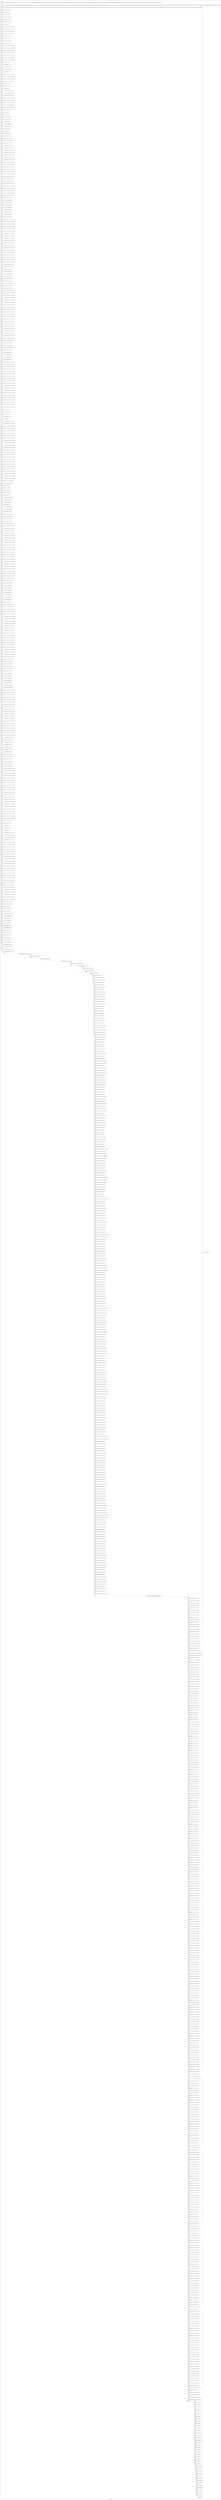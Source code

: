 digraph G {
label="Btor2XCFA";
subgraph cluster_0 {
label="main";
main_init[];
l1[];
l3[];
l4[];
l5[];
l6[];
l7[];
l8[];
l9[];
l10[];
l11[];
l12[];
l13[];
l14[];
l15[];
l16[];
l17[];
l18[];
l19[];
l20[];
l21[];
l22[];
l23[];
l24[];
l25[];
l26[];
l27[];
l28[];
l29[];
l30[];
l31[];
l32[];
l33[];
l34[];
l35[];
l36[];
l37[];
l38[];
l39[];
l40[];
l41[];
l42[];
l43[];
l44[];
l45[];
l46[];
l47[];
l48[];
l49[];
l50[];
l51[];
l52[];
l53[];
l54[];
l55[];
l56[];
l57[];
l58[];
l59[];
l60[];
l61[];
l62[];
l63[];
l64[];
l65[];
l66[];
l67[];
l68[];
l69[];
l70[];
l71[];
l72[];
l73[];
l74[];
l75[];
l76[];
l77[];
l78[];
l79[];
l80[];
l81[];
l82[];
l83[];
l84[];
l85[];
l86[];
l87[];
l88[];
l89[];
l90[];
l91[];
l92[];
l93[];
l94[];
l95[];
l96[];
l97[];
l98[];
l99[];
l100[];
l101[];
l102[];
l103[];
l104[];
l105[];
l106[];
l107[];
l108[];
l109[];
l110[];
l111[];
l112[];
l113[];
l114[];
l115[];
l116[];
l117[];
l118[];
l119[];
l120[];
l121[];
l122[];
l123[];
l124[];
l125[];
l126[];
l127[];
l128[];
l129[];
l130[];
l131[];
l132[];
l133[];
l134[];
l135[];
l136[];
l137[];
l138[];
l139[];
l140[];
l141[];
l142[];
l143[];
l144[];
l145[];
l146[];
l147[];
l148[];
l149[];
l150[];
l151[];
l152[];
l153[];
l154[];
l155[];
l156[];
l157[];
l158[];
l159[];
l160[];
l161[];
l162[];
l163[];
l164[];
l165[];
l166[];
l167[];
l168[];
l169[];
l170[];
l171[];
l172[];
l173[];
l174[];
l175[];
l176[];
l177[];
l178[];
l179[];
l180[];
l181[];
l182[];
l183[];
l184[];
l185[];
l186[];
l187[];
l188[];
l189[];
l190[];
l191[];
l192[];
l193[];
l194[];
l195[];
l196[];
l197[];
l198[];
l199[];
l200[];
l201[];
l202[];
l203[];
l204[];
l205[];
l206[];
l207[];
l208[];
l209[];
l210[];
l211[];
l212[];
l213[];
l214[];
l215[];
l216[];
l217[];
l218[];
l219[];
l220[];
l221[];
l222[];
l223[];
l224[];
l225[];
l226[];
l227[];
l228[];
l229[];
l230[];
l231[];
l232[];
l233[];
l234[];
l235[];
l236[];
l237[];
l238[];
l239[];
l240[];
l241[];
l242[];
l243[];
l244[];
l245[];
l246[];
l247[];
l248[];
l249[];
l250[];
l251[];
l252[];
l253[];
l254[];
l255[];
l256[];
l257[];
l258[];
l259[];
l260[];
l261[];
l262[];
l263[];
l264[];
l265[];
l266[];
l267[];
l268[];
l269[];
l270[];
l271[];
l272[];
l273[];
l274[];
l275[];
l276[];
l277[];
l278[];
l279[];
l280[];
l281[];
l282[];
l283[];
l284[];
l285[];
l286[];
l287[];
l288[];
l289[];
l290[];
l291[];
l292[];
l293[];
l294[];
l295[];
l296[];
l297[];
l298[];
l299[];
l300[];
l301[];
l302[];
l303[];
l304[];
l305[];
l306[];
l307[];
l308[];
l309[];
l310[];
l311[];
l312[];
l313[];
l314[];
l315[];
l316[];
l317[];
l318[];
l319[];
l320[];
l321[];
l322[];
l323[];
l324[];
l325[];
l326[];
l327[];
l328[];
l329[];
l330[];
l331[];
l332[];
l333[];
l334[];
l335[];
l336[];
l337[];
l338[];
l339[];
l340[];
l341[];
l342[];
l343[];
l344[];
l345[];
l346[];
l347[];
l348[];
l349[];
l350[];
l351[];
l352[];
l353[];
l354[];
l355[];
l356[];
l357[];
l358[];
l359[];
l360[];
l361[];
l362[];
l363[];
l364[];
l365[];
l366[];
l367[];
l368[];
l369[];
l370[];
l371[];
l372[];
l373[];
l374[];
l375[];
l376[];
l377[];
l378[];
l379[];
l380[];
l381[];
l382[];
l383[];
l384[];
l385[];
l386[];
l387[];
l388[];
l389[];
l390[];
l391[];
l392[];
l393[];
l394[];
l395[];
l396[];
l397[];
l398[];
l399[];
l400[];
l401[];
l402[];
l403[];
l404[];
l405[];
l406[];
l407[];
l408[];
l409[];
l410[];
l411[];
l412[];
l413[];
l414[];
l415[];
l416[];
l417[];
l418[];
l419[];
l420[];
l421[];
l422[];
l423[];
l424[];
l425[];
l426[];
l427[];
l428[];
l429[];
l430[];
l431[];
l432[];
l433[];
l434[];
l435[];
l436[];
l437[];
l438[];
l439[];
l440[];
l441[];
l442[];
l443[];
l444[];
l445[];
l446[];
l447[];
l448[];
l449[];
l450[];
l451[];
l452[];
l453[];
l454[];
l455[];
l456[];
l457[];
l458[];
l459[];
l460[];
l461[];
l462[];
l463[];
l464[];
l465[];
l466[];
l467[];
l468[];
l469[];
l470[];
l471[];
l472[];
l473[];
l474[];
l475[];
l476[];
l477[];
l478[];
l479[];
l480[];
l481[];
l482[];
l483[];
l484[];
l485[];
l486[];
l487[];
l488[];
l489[];
l490[];
l491[];
l492[];
l493[];
l494[];
l495[];
l496[];
l497[];
l498[];
l499[];
l500[];
l501[];
l502[];
l503[];
l504[];
l505[];
l506[];
l507[];
l508[];
l509[];
l510[];
l511[];
l512[];
l513[];
l514[];
l515[];
l516[];
l517[];
l518[];
l519[];
l520[];
l521[];
l522[];
l523[];
l524[];
l525[];
l526[];
l527[];
l528[];
l529[];
l530[];
l531[];
l532[];
l533[];
l534[];
l535[];
l536[];
l537[];
l538[];
l539[];
l540[];
l541[];
l542[];
l543[];
l544[];
l545[];
l546[];
l547[];
l548[];
l549[];
l550[];
l551[];
l552[];
l553[];
l554[];
l555[];
l556[];
l557[];
l558[];
l559[];
l560[];
l561[];
l562[];
l563[];
l564[];
l565[];
l566[];
l567[];
l568[];
l569[];
l570[];
l571[];
l572[];
l573[];
l574[];
l575[];
l576[];
l577[];
l578[];
l579[];
l580[];
l581[];
l582[];
l583[];
l584[];
l585[];
l586[];
l587[];
l588[];
l589[];
l590[];
l591[];
l592[];
l593[];
l594[];
l595[];
l596[];
l597[];
l598[];
l599[];
l600[];
l601[];
l602[];
l603[];
l604[];
l605[];
l606[];
l607[];
l608[];
l609[];
l610[];
l611[];
l612[];
l613[];
l614[];
l615[];
l616[];
l617[];
l618[];
l619[];
l620[];
l621[];
l622[];
l623[];
l624[];
l625[];
l626[];
l627[];
l628[];
l629[];
l630[];
l631[];
l632[];
l633[];
l634[];
l635[];
l636[];
l637[];
l638[];
l639[];
l640[];
l641[];
l642[];
l643[];
l644[];
l645[];
l646[];
l647[];
l648[];
l649[];
l650[];
l651[];
l652[];
l653[];
l654[];
l655[];
l656[];
l657[];
l658[];
l659[];
l660[];
l661[];
l662[];
l663[];
l664[];
l665[];
l666[];
l667[];
l668[];
l669[];
l670[];
l671[];
l672[];
l673[];
l674[];
l675[];
l676[];
l677[];
l678[];
l679[];
l680[];
l681[];
l682[];
l683[];
l684[];
l685[];
l686[];
l687[];
l688[];
l689[];
l690[];
l691[];
l692[];
l693[];
l694[];
l695[];
l696[];
l697[];
l698[];
l699[];
l700[];
l701[];
l702[];
l703[];
l704[];
l705[];
l706[];
l707[];
l708[];
l709[];
l710[];
l711[];
l712[];
l713[];
l714[];
l715[];
l716[];
l717[];
l718[];
l719[];
l720[];
l721[];
l722[];
l723[];
l724[];
l725[];
l726[];
l727[];
l728[];
l729[];
l730[];
l731[];
l732[];
l733[];
l734[];
l735[];
l736[];
l737[];
l738[];
l739[];
l740[];
l741[];
l742[];
l743[];
l744[];
l745[];
l746[];
l747[];
l748[];
l749[];
l750[];
l751[];
l752[];
l753[];
l754[];
l755[];
l756[];
l757[];
l758[];
l759[];
l760[];
l761[];
l762[];
l763[];
l764[];
l765[];
l766[];
l767[];
l768[];
l769[];
l770[];
l771[];
l772[];
l773[];
l774[];
l775[];
l776[];
l777[];
l778[];
l779[];
l780[];
l781[];
l782[];
l783[];
l784[];
l785[];
l786[];
l787[];
l788[];
l789[];
l790[];
l791[];
l792[];
l793[];
l794[];
l795[];
l796[];
l797[];
l798[];
l799[];
l800[];
l801[];
l802[];
l803[];
l804[];
l805[];
l806[];
l807[];
l808[];
l809[];
l810[];
l811[];
l812[];
l813[];
l814[];
l815[];
l816[];
l817[];
l818[];
l819[];
l820[];
l821[];
l822[];
l823[];
l824[];
l825[];
l826[];
l827[];
l828[];
l829[];
l830[];
l831[];
l832[];
l833[];
l834[];
l835[];
l836[];
l837[];
l838[];
l839[];
l840[];
l841[];
l842[];
l843[];
l844[];
l845[];
l846[];
l847[];
l848[];
l849[];
l850[];
l851[];
l852[];
l853[];
l854[];
l855[];
l856[];
l857[];
l858[];
l859[];
l860[];
l861[];
l862[];
l863[];
l864[];
l865[];
l866[];
l867[];
l868[];
l869[];
l870[];
l871[];
l872[];
l873[];
l874[];
l875[];
l876[];
l877[];
l878[];
l879[];
l880[];
l881[];
l882[];
l883[];
l884[];
l885[];
l886[];
l887[];
l888[];
l889[];
l890[];
l891[];
l892[];
l893[];
l894[];
l895[];
l896[];
l897[];
l898[];
l899[];
l900[];
l901[];
l902[];
l903[];
l904[];
l905[];
l906[];
l907[];
l908[];
l909[];
l910[];
l911[];
l912[];
l913[];
l914[];
l915[];
l916[];
l917[];
l918[];
l919[];
l920[];
l921[];
l922[];
l923[];
l924[];
l925[];
l926[];
l927[];
l928[];
l929[];
l930[];
l931[];
l932[];
l933[];
l934[];
l935[];
l936[];
l937[];
l938[];
l939[];
l940[];
l941[];
l942[];
l943[];
l944[];
l945[];
l946[];
l947[];
l948[];
l949[];
l950[];
l951[];
l952[];
l953[];
l954[];
l955[];
l956[];
l957[];
l958[];
l959[];
l960[];
l961[];
l962[];
l963[];
l964[];
l965[];
l966[];
l967[];
l968[];
l969[];
l970[];
l971[];
l972[];
l973[];
l974[];
l975[];
l976[];
l977[];
l978[];
l979[];
l980[];
l981[];
l982[];
l983[];
l984[];
l985[];
l986[];
l987[];
l988[];
l989[];
l990[];
l991[];
l992[];
l993[];
l994[];
l995[];
l996[];
l997[];
l998[];
l999[];
l1000[];
l1001[];
l1002[];
l1003[];
l1004[];
l1005[];
l1006[];
l1007[];
l1008[];
l1009[];
main_error[];
l1010[];
l1011[];
l1012[];
l1013[];
l1014[];
l1015[];
l1016[];
l1017[];
l1018[];
l1019[];
l1020[];
l1021[];
l1022[];
l1023[];
l1024[];
l1025[];
l1026[];
l1027[];
l1028[];
l1029[];
l1030[];
l1031[];
l1032[];
l1033[];
l1034[];
l1035[];
l1036[];
l1037[];
l1038[];
l1039[];
l1040[];
l1041[];
l1042[];
l1043[];
l1044[];
l1045[];
l1046[];
l1047[];
l1048[];
l1049[];
l1050[];
l1051[];
main_init -> l1 [label="[(assign const_7 #b0000000000000000),(assign const_16 #b00000000),(assign const_41 #b0),(assign const_96 #b1111111111111111),(assign const_100 #b00000000000000000000000000000001),(assign const_102 #b0000000000000000),(assign const_104 #b00000000000000000000000000010000),(assign const_107 #b00000000000000000000000000000100),(assign const_118 #b000000000000000000000000),(assign const_120 #b00000000000000000000000000001000),(assign const_138 #b0000000000000000),(assign const_170 #b00000000),(assign const_183 #b00000000000000000000000000000011),(assign const_221 #b00000001),(assign const_253 #b00000010),(assign const_285 #b00000011),(assign const_352 #b00000000000000000000000000000010),(assign const_753 #b00000100)] "];
l3 -> l4 [label="[(havoc input_97),(havoc input_98),(havoc input_99),(havoc input_110),(havoc input_117),(havoc input_123),(havoc input_124),(havoc input_125),(havoc input_126),(havoc input_127),(havoc input_128),(havoc input_137),(havoc input_139),(havoc input_140),(havoc input_146),(havoc input_152),(havoc input_156),(havoc input_157),(havoc input_158),(havoc input_159),(havoc input_160),(havoc input_161),(havoc input_172),(havoc input_179),(havoc input_181),(havoc input_186),(havoc input_188),(havoc input_190),(havoc input_191),(havoc input_192),(havoc input_193),(havoc input_195),(havoc input_198),(havoc input_350),(havoc input_358),(havoc input_360),(havoc input_364),(havoc input_366),(havoc input_368),(havoc input_370),(havoc input_372),(havoc input_374),(havoc input_377),(havoc input_379),(havoc input_380),(havoc input_381),(havoc input_546),(havoc input_586),(havoc input_595),(havoc input_601),(havoc input_609),(havoc input_611),(havoc input_636),(havoc input_655),(havoc input_668),(havoc input_674)] "];
l4 -> l5 [label="[(assign binary_94 (bvand state_62 (bvnot state_92)))] "];
l5 -> l6 [label="[(assign binary_101 (bvxor const_96 state_8))] "];
l6 -> l7 [label="[(assign binary_103 (++ binary_101 const_102))] "];
l7 -> l8 [label="[(assign binary_105 (bvashr binary_103 const_104))] "];
l8 -> l9 [label="[(assign binary_106 (bvadd const_100 binary_105))] "];
l9 -> l10 [label="[(assign binary_108 (bvsrem binary_106 const_107))] "];
l10 -> l11 [label="[(assign slice_109 (extract binary_108 0 16))] "];
l11 -> l12 [label="[(assign ternary_111 (ite (= input_110 #b1) slice_109 binary_101))] "];
l12 -> l13 [label="[(assign ternary_112 (ite (= input_99 #b1) slice_109 ternary_111))] "];
l13 -> l14 [label="[(assign ternary_113 (ite (= input_98 #b1) const_96 ternary_112))] "];
l14 -> l15 [label="[(assign ternary_114 (ite (= input_97 #b1) const_96 ternary_113))] "];
l15 -> l16 [label="[(assign binary_115 (bvxor const_96 ternary_114))] "];
l16 -> l17 [label="[(assign binary_119 (++ const_118 state_29))] "];
l17 -> l18 [label="[(assign binary_121 (bvsdiv binary_119 const_120))] "];
l18 -> l19 [label="[(assign slice_122 (extract binary_121 0 16))] "];
l19 -> l20 [label="[(assign ternary_129 (ite (= input_128 #b1) slice_122 state_10))] "];
l20 -> l21 [label="[(assign ternary_130 (ite (= input_127 #b1) slice_122 ternary_129))] "];
l21 -> l22 [label="[(assign ternary_131 (ite (= input_126 #b1) slice_122 ternary_130))] "];
l22 -> l23 [label="[(assign ternary_132 (ite (= input_125 #b1) slice_122 ternary_131))] "];
l23 -> l24 [label="[(assign ternary_133 (ite (= input_124 #b1) slice_122 ternary_132))] "];
l24 -> l25 [label="[(assign ternary_134 (ite (= input_123 #b1) slice_122 ternary_133))] "];
l25 -> l26 [label="[(assign ternary_135 (ite (= input_117 #b1) slice_122 ternary_134))] "];
l26 -> l27 [label="[(assign binary_141 (++ state_12 const_102))] "];
l27 -> l28 [label="[(assign binary_142 (bvashr binary_141 const_104))] "];
l28 -> l29 [label="[(assign binary_143 (bvadd const_100 binary_142))] "];
l29 -> l30 [label="[(assign binary_144 (bvsrem binary_143 const_107))] "];
l30 -> l31 [label="[(assign slice_145 (extract binary_144 0 16))] "];
l31 -> l32 [label="[(assign ternary_147 (ite (= input_146 #b1) slice_145 state_12))] "];
l32 -> l33 [label="[(assign ternary_148 (ite (= input_140 #b1) slice_145 ternary_147))] "];
l33 -> l34 [label="[(assign ternary_149 (ite (= input_139 #b1) const_138 ternary_148))] "];
l34 -> l35 [label="[(assign ternary_150 (ite (= input_137 #b1) const_138 ternary_149))] "];
l35 -> l36 [label="[(assign binary_153 (++ const_118 state_17))] "];
l36 -> l37 [label="[(assign binary_154 (bvsdiv binary_153 const_120))] "];
l37 -> l38 [label="[(assign slice_155 (extract binary_154 0 16))] "];
l38 -> l39 [label="[(assign ternary_162 (ite (= input_161 #b1) slice_155 state_14))] "];
l39 -> l40 [label="[(assign ternary_163 (ite (= input_160 #b1) slice_155 ternary_162))] "];
l40 -> l41 [label="[(assign ternary_164 (ite (= input_159 #b1) slice_155 ternary_163))] "];
l41 -> l42 [label="[(assign ternary_165 (ite (= input_158 #b1) slice_155 ternary_164))] "];
l42 -> l43 [label="[(assign ternary_166 (ite (= input_157 #b1) slice_155 ternary_165))] "];
l43 -> l44 [label="[(assign ternary_167 (ite (= input_156 #b1) slice_155 ternary_166))] "];
l44 -> l45 [label="[(assign ternary_168 (ite (= input_152 #b1) slice_155 ternary_167))] "];
l45 -> l46 [label="[(assign comparison_171 (ite (= const_170 state_25) #b1 #b0))] "];
l46 -> l47 [label="[(assign binary_173 (bvand comparison_171 input_172))] "];
l47 -> l48 [label="[(assign slice_174 (extract binary_105 0 8))] "];
l48 -> l49 [label="[(assign binary_175 (++ const_118 slice_174))] "];
l49 -> l50 [label="[(assign binary_176 (bvmul const_120 binary_175))] "];
l50 -> l51 [label="[(assign binary_177 (bvadd const_107 binary_176))] "];
l51 -> l52 [label="[(assign slice_178 (extract binary_177 0 8))] "];
l52 -> l53 [label="[(assign binary_180 (bvand comparison_171 input_179))] "];
l53 -> l54 [label="[(assign binary_182 (bvand comparison_171 input_181))] "];
l54 -> l55 [label="[(assign binary_184 (bvadd const_183 binary_176))] "];
l55 -> l56 [label="[(assign slice_185 (extract binary_184 0 8))] "];
l56 -> l57 [label="[(assign binary_187 (bvand comparison_171 input_186))] "];
l57 -> l58 [label="[(assign binary_189 (bvand comparison_171 input_188))] "];
l58 -> l59 [label="[(assign binary_194 (bvand comparison_171 input_193))] "];
l59 -> l60 [label="[(assign binary_196 (bvand comparison_171 input_195))] "];
l60 -> l61 [label="[(assign binary_197 (bvand comparison_171 input_97))] "];
l61 -> l62 [label="[(assign binary_199 (bvand input_198 comparison_171))] "];
l62 -> l63 [label="[(assign ternary_200 (ite (= binary_199 #b1) const_170 state_17))] "];
l63 -> l64 [label="[(assign ternary_201 (ite (= binary_197 #b1) const_170 ternary_200))] "];
l64 -> l65 [label="[(assign ternary_202 (ite (= binary_196 #b1) const_170 ternary_201))] "];
l65 -> l66 [label="[(assign ternary_203 (ite (= binary_194 #b1) const_170 ternary_202))] "];
l66 -> l67 [label="[(assign ternary_204 (ite (= input_192 #b1) state_19 ternary_203))] "];
l67 -> l68 [label="[(assign ternary_205 (ite (= input_137 #b1) state_19 ternary_204))] "];
l68 -> l69 [label="[(assign ternary_206 (ite (= input_191 #b1) state_19 ternary_205))] "];
l69 -> l70 [label="[(assign ternary_207 (ite (= input_190 #b1) state_19 ternary_206))] "];
l70 -> l71 [label="[(assign ternary_208 (ite (= binary_189 #b1) slice_185 ternary_207))] "];
l71 -> l72 [label="[(assign ternary_209 (ite (= binary_187 #b1) slice_185 ternary_208))] "];
l72 -> l73 [label="[(assign ternary_210 (ite (= binary_182 #b1) slice_185 ternary_209))] "];
l73 -> l74 [label="[(assign ternary_211 (ite (= input_161 #b1) state_19 ternary_210))] "];
l74 -> l75 [label="[(assign ternary_212 (ite (= input_160 #b1) state_19 ternary_211))] "];
l75 -> l76 [label="[(assign ternary_213 (ite (= input_159 #b1) state_19 ternary_212))] "];
l76 -> l77 [label="[(assign ternary_214 (ite (= input_158 #b1) state_19 ternary_213))] "];
l77 -> l78 [label="[(assign ternary_215 (ite (= binary_180 #b1) slice_178 ternary_214))] "];
l78 -> l79 [label="[(assign ternary_216 (ite (= binary_173 #b1) slice_178 ternary_215))] "];
l79 -> l80 [label="[(assign ternary_217 (ite (= input_157 #b1) state_19 ternary_216))] "];
l80 -> l81 [label="[(assign ternary_218 (ite (= input_156 #b1) state_19 ternary_217))] "];
l81 -> l82 [label="[(assign ternary_219 (ite (= input_152 #b1) state_19 ternary_218))] "];
l82 -> l83 [label="[(assign comparison_222 (ite (= const_221 state_25) #b1 #b0))] "];
l83 -> l84 [label="[(assign binary_223 (bvand comparison_222 input_172))] "];
l84 -> l85 [label="[(assign binary_224 (bvand comparison_222 input_179))] "];
l85 -> l86 [label="[(assign binary_225 (bvand comparison_222 input_181))] "];
l86 -> l87 [label="[(assign binary_226 (bvand comparison_222 input_186))] "];
l87 -> l88 [label="[(assign binary_227 (bvand comparison_222 input_188))] "];
l88 -> l89 [label="[(assign binary_228 (bvand comparison_222 input_193))] "];
l89 -> l90 [label="[(assign binary_229 (bvand comparison_222 input_195))] "];
l90 -> l91 [label="[(assign binary_230 (bvand comparison_222 input_97))] "];
l91 -> l92 [label="[(assign binary_231 (bvand input_198 comparison_222))] "];
l92 -> l93 [label="[(assign ternary_232 (ite (= binary_231 #b1) const_170 state_19))] "];
l93 -> l94 [label="[(assign ternary_233 (ite (= binary_230 #b1) const_170 ternary_232))] "];
l94 -> l95 [label="[(assign ternary_234 (ite (= binary_229 #b1) const_170 ternary_233))] "];
l95 -> l96 [label="[(assign ternary_235 (ite (= binary_228 #b1) const_170 ternary_234))] "];
l96 -> l97 [label="[(assign ternary_236 (ite (= input_192 #b1) state_21 ternary_235))] "];
l97 -> l98 [label="[(assign ternary_237 (ite (= input_137 #b1) state_21 ternary_236))] "];
l98 -> l99 [label="[(assign ternary_238 (ite (= input_191 #b1) state_21 ternary_237))] "];
l99 -> l100 [label="[(assign ternary_239 (ite (= input_190 #b1) state_21 ternary_238))] "];
l100 -> l101 [label="[(assign ternary_240 (ite (= binary_227 #b1) slice_185 ternary_239))] "];
l101 -> l102 [label="[(assign ternary_241 (ite (= binary_226 #b1) slice_185 ternary_240))] "];
l102 -> l103 [label="[(assign ternary_242 (ite (= binary_225 #b1) slice_185 ternary_241))] "];
l103 -> l104 [label="[(assign ternary_243 (ite (= input_161 #b1) state_21 ternary_242))] "];
l104 -> l105 [label="[(assign ternary_244 (ite (= input_160 #b1) state_21 ternary_243))] "];
l105 -> l106 [label="[(assign ternary_245 (ite (= input_159 #b1) state_21 ternary_244))] "];
l106 -> l107 [label="[(assign ternary_246 (ite (= input_158 #b1) state_21 ternary_245))] "];
l107 -> l108 [label="[(assign ternary_247 (ite (= binary_224 #b1) slice_178 ternary_246))] "];
l108 -> l109 [label="[(assign ternary_248 (ite (= binary_223 #b1) slice_178 ternary_247))] "];
l109 -> l110 [label="[(assign ternary_249 (ite (= input_157 #b1) state_21 ternary_248))] "];
l110 -> l111 [label="[(assign ternary_250 (ite (= input_156 #b1) state_21 ternary_249))] "];
l111 -> l112 [label="[(assign ternary_251 (ite (= input_152 #b1) state_21 ternary_250))] "];
l112 -> l113 [label="[(assign comparison_254 (ite (= const_253 state_25) #b1 #b0))] "];
l113 -> l114 [label="[(assign binary_255 (bvand comparison_254 input_172))] "];
l114 -> l115 [label="[(assign binary_256 (bvand comparison_254 input_179))] "];
l115 -> l116 [label="[(assign binary_257 (bvand comparison_254 input_181))] "];
l116 -> l117 [label="[(assign binary_258 (bvand comparison_254 input_186))] "];
l117 -> l118 [label="[(assign binary_259 (bvand comparison_254 input_188))] "];
l118 -> l119 [label="[(assign binary_260 (bvand comparison_254 input_193))] "];
l119 -> l120 [label="[(assign binary_261 (bvand comparison_254 input_195))] "];
l120 -> l121 [label="[(assign binary_262 (bvand comparison_254 input_97))] "];
l121 -> l122 [label="[(assign binary_263 (bvand input_198 comparison_254))] "];
l122 -> l123 [label="[(assign ternary_264 (ite (= binary_263 #b1) const_170 state_21))] "];
l123 -> l124 [label="[(assign ternary_265 (ite (= binary_262 #b1) const_170 ternary_264))] "];
l124 -> l125 [label="[(assign ternary_266 (ite (= binary_261 #b1) const_170 ternary_265))] "];
l125 -> l126 [label="[(assign ternary_267 (ite (= binary_260 #b1) const_170 ternary_266))] "];
l126 -> l127 [label="[(assign ternary_268 (ite (= input_192 #b1) state_23 ternary_267))] "];
l127 -> l128 [label="[(assign ternary_269 (ite (= input_137 #b1) state_23 ternary_268))] "];
l128 -> l129 [label="[(assign ternary_270 (ite (= input_191 #b1) state_23 ternary_269))] "];
l129 -> l130 [label="[(assign ternary_271 (ite (= input_190 #b1) state_23 ternary_270))] "];
l130 -> l131 [label="[(assign ternary_272 (ite (= binary_259 #b1) slice_185 ternary_271))] "];
l131 -> l132 [label="[(assign ternary_273 (ite (= binary_258 #b1) slice_185 ternary_272))] "];
l132 -> l133 [label="[(assign ternary_274 (ite (= binary_257 #b1) slice_185 ternary_273))] "];
l133 -> l134 [label="[(assign ternary_275 (ite (= input_161 #b1) state_23 ternary_274))] "];
l134 -> l135 [label="[(assign ternary_276 (ite (= input_160 #b1) state_23 ternary_275))] "];
l135 -> l136 [label="[(assign ternary_277 (ite (= input_159 #b1) state_23 ternary_276))] "];
l136 -> l137 [label="[(assign ternary_278 (ite (= input_158 #b1) state_23 ternary_277))] "];
l137 -> l138 [label="[(assign ternary_279 (ite (= binary_256 #b1) slice_178 ternary_278))] "];
l138 -> l139 [label="[(assign ternary_280 (ite (= binary_255 #b1) slice_178 ternary_279))] "];
l139 -> l140 [label="[(assign ternary_281 (ite (= input_157 #b1) state_23 ternary_280))] "];
l140 -> l141 [label="[(assign ternary_282 (ite (= input_156 #b1) state_23 ternary_281))] "];
l141 -> l142 [label="[(assign ternary_283 (ite (= input_152 #b1) state_23 ternary_282))] "];
l142 -> l143 [label="[(assign comparison_286 (ite (= const_285 state_25) #b1 #b0))] "];
l143 -> l144 [label="[(assign binary_287 (bvand comparison_286 input_172))] "];
l144 -> l145 [label="[(assign binary_288 (bvand comparison_286 input_179))] "];
l145 -> l146 [label="[(assign binary_289 (bvand comparison_286 input_181))] "];
l146 -> l147 [label="[(assign binary_290 (bvand comparison_286 input_186))] "];
l147 -> l148 [label="[(assign binary_291 (bvand comparison_286 input_188))] "];
l148 -> l149 [label="[(assign binary_292 (bvand comparison_286 input_193))] "];
l149 -> l150 [label="[(assign binary_293 (bvand comparison_286 input_195))] "];
l150 -> l151 [label="[(assign binary_294 (bvand comparison_286 input_97))] "];
l151 -> l152 [label="[(assign binary_295 (bvand input_198 comparison_286))] "];
l152 -> l153 [label="[(assign ternary_296 (ite (= binary_295 #b1) const_170 state_23))] "];
l153 -> l154 [label="[(assign ternary_297 (ite (= binary_294 #b1) const_170 ternary_296))] "];
l154 -> l155 [label="[(assign ternary_298 (ite (= binary_293 #b1) const_170 ternary_297))] "];
l155 -> l156 [label="[(assign ternary_299 (ite (= binary_292 #b1) const_170 ternary_298))] "];
l156 -> l157 [label="[(assign ternary_300 (ite (= input_192 #b1) const_170 ternary_299))] "];
l157 -> l158 [label="[(assign ternary_301 (ite (= input_137 #b1) const_170 ternary_300))] "];
l158 -> l159 [label="[(assign ternary_302 (ite (= input_191 #b1) const_170 ternary_301))] "];
l159 -> l160 [label="[(assign ternary_303 (ite (= input_190 #b1) const_170 ternary_302))] "];
l160 -> l161 [label="[(assign ternary_304 (ite (= binary_291 #b1) slice_185 ternary_303))] "];
l161 -> l162 [label="[(assign ternary_305 (ite (= binary_290 #b1) slice_185 ternary_304))] "];
l162 -> l163 [label="[(assign ternary_306 (ite (= binary_289 #b1) slice_185 ternary_305))] "];
l163 -> l164 [label="[(assign ternary_307 (ite (= input_161 #b1) const_170 ternary_306))] "];
l164 -> l165 [label="[(assign ternary_308 (ite (= input_160 #b1) const_170 ternary_307))] "];
l165 -> l166 [label="[(assign ternary_309 (ite (= input_159 #b1) const_170 ternary_308))] "];
l166 -> l167 [label="[(assign ternary_310 (ite (= input_158 #b1) const_170 ternary_309))] "];
l167 -> l168 [label="[(assign ternary_311 (ite (= binary_288 #b1) slice_178 ternary_310))] "];
l168 -> l169 [label="[(assign ternary_312 (ite (= binary_287 #b1) slice_178 ternary_311))] "];
l169 -> l170 [label="[(assign ternary_313 (ite (= input_157 #b1) const_170 ternary_312))] "];
l170 -> l171 [label="[(assign ternary_314 (ite (= input_156 #b1) const_170 ternary_313))] "];
l171 -> l172 [label="[(assign ternary_315 (ite (= input_152 #b1) const_170 ternary_314))] "];
l172 -> l173 [label="[(assign binary_317 (++ const_118 state_25))] "];
l173 -> l174 [label="[(assign binary_318 (bvsub binary_317 const_100))] "];
l174 -> l175 [label="[(assign slice_319 (extract binary_318 0 8))] "];
l175 -> l176 [label="[(assign binary_320 (bvadd const_100 binary_317))] "];
l176 -> l177 [label="[(assign slice_321 (extract binary_320 0 8))] "];
l177 -> l178 [label="[(assign ternary_322 (ite (= input_198 #b1) slice_321 state_25))] "];
l178 -> l179 [label="[(assign ternary_323 (ite (= input_97 #b1) slice_321 ternary_322))] "];
l179 -> l180 [label="[(assign ternary_324 (ite (= input_195 #b1) slice_321 ternary_323))] "];
l180 -> l181 [label="[(assign ternary_325 (ite (= input_193 #b1) slice_321 ternary_324))] "];
l181 -> l182 [label="[(assign ternary_326 (ite (= input_192 #b1) slice_319 ternary_325))] "];
l182 -> l183 [label="[(assign ternary_327 (ite (= input_137 #b1) slice_319 ternary_326))] "];
l183 -> l184 [label="[(assign ternary_328 (ite (= input_191 #b1) slice_319 ternary_327))] "];
l184 -> l185 [label="[(assign ternary_329 (ite (= input_190 #b1) slice_319 ternary_328))] "];
l185 -> l186 [label="[(assign ternary_330 (ite (= input_188 #b1) slice_321 ternary_329))] "];
l186 -> l187 [label="[(assign ternary_331 (ite (= input_186 #b1) slice_321 ternary_330))] "];
l187 -> l188 [label="[(assign ternary_332 (ite (= input_181 #b1) slice_321 ternary_331))] "];
l188 -> l189 [label="[(assign ternary_333 (ite (= input_161 #b1) slice_319 ternary_332))] "];
l189 -> l190 [label="[(assign ternary_334 (ite (= input_160 #b1) slice_319 ternary_333))] "];
l190 -> l191 [label="[(assign ternary_335 (ite (= input_159 #b1) slice_319 ternary_334))] "];
l191 -> l192 [label="[(assign ternary_336 (ite (= input_158 #b1) slice_319 ternary_335))] "];
l192 -> l193 [label="[(assign ternary_337 (ite (= input_179 #b1) slice_321 ternary_336))] "];
l193 -> l194 [label="[(assign ternary_338 (ite (= input_172 #b1) slice_321 ternary_337))] "];
l194 -> l195 [label="[(assign ternary_339 (ite (= input_157 #b1) slice_319 ternary_338))] "];
l195 -> l196 [label="[(assign ternary_340 (ite (= input_156 #b1) slice_319 ternary_339))] "];
l196 -> l197 [label="[(assign ternary_341 (ite (= input_152 #b1) slice_319 ternary_340))] "];
l197 -> l198 [label="[(assign ternary_343 (ite (= input_188 #b1) slice_174 state_27))] "];
l198 -> l199 [label="[(assign ternary_344 (ite (= input_186 #b1) slice_174 ternary_343))] "];
l199 -> l200 [label="[(assign ternary_345 (ite (= input_181 #b1) slice_174 ternary_344))] "];
l200 -> l201 [label="[(assign ternary_346 (ite (= input_179 #b1) slice_174 ternary_345))] "];
l201 -> l202 [label="[(assign ternary_347 (ite (= input_172 #b1) slice_174 ternary_346))] "];
l202 -> l203 [label="[(assign comparison_349 (ite (= const_170 state_37) #b1 #b0))] "];
l203 -> l204 [label="[(assign binary_351 (bvand comparison_349 input_350))] "];
l204 -> l205 [label="[(assign slice_353 (extract binary_142 0 8))] "];
l205 -> l206 [label="[(assign binary_354 (++ const_118 slice_353))] "];
l206 -> l207 [label="[(assign binary_355 (bvmul const_120 binary_354))] "];
l207 -> l208 [label="[(assign binary_356 (bvadd const_352 binary_355))] "];
l208 -> l209 [label="[(assign slice_357 (extract binary_356 0 8))] "];
l209 -> l210 [label="[(assign binary_359 (bvand comparison_349 input_358))] "];
l210 -> l211 [label="[(assign binary_361 (bvand comparison_349 input_360))] "];
l211 -> l212 [label="[(assign binary_362 (bvadd const_100 binary_355))] "];
l212 -> l213 [label="[(assign slice_363 (extract binary_362 0 8))] "];
l213 -> l214 [label="[(assign binary_365 (bvand comparison_349 input_364))] "];
l214 -> l215 [label="[(assign binary_367 (bvand comparison_349 input_366))] "];
l215 -> l216 [label="[(assign binary_369 (bvand comparison_349 input_368))] "];
l216 -> l217 [label="[(assign binary_371 (bvand comparison_349 input_370))] "];
l217 -> l218 [label="[(assign binary_373 (bvand comparison_349 input_372))] "];
l218 -> l219 [label="[(assign binary_375 (bvand comparison_349 input_374))] "];
l219 -> l220 [label="[(assign binary_376 (bvand comparison_349 input_139))] "];
l220 -> l221 [label="[(assign binary_378 (bvand comparison_349 input_377))] "];
l221 -> l222 [label="[(assign ternary_382 (ite (= input_381 #b1) state_31 state_29))] "];
l222 -> l223 [label="[(assign ternary_383 (ite (= input_98 #b1) state_31 ternary_382))] "];
l223 -> l224 [label="[(assign ternary_384 (ite (= input_380 #b1) state_31 ternary_383))] "];
l224 -> l225 [label="[(assign ternary_385 (ite (= input_379 #b1) state_31 ternary_384))] "];
l225 -> l226 [label="[(assign ternary_386 (ite (= binary_378 #b1) const_170 ternary_385))] "];
l226 -> l227 [label="[(assign ternary_387 (ite (= binary_376 #b1) const_170 ternary_386))] "];
l227 -> l228 [label="[(assign ternary_388 (ite (= binary_375 #b1) const_170 ternary_387))] "];
l228 -> l229 [label="[(assign ternary_389 (ite (= binary_373 #b1) const_170 ternary_388))] "];
l229 -> l230 [label="[(assign ternary_390 (ite (= input_128 #b1) state_31 ternary_389))] "];
l230 -> l231 [label="[(assign ternary_391 (ite (= input_127 #b1) state_31 ternary_390))] "];
l231 -> l232 [label="[(assign ternary_392 (ite (= input_126 #b1) state_31 ternary_391))] "];
l232 -> l233 [label="[(assign ternary_393 (ite (= input_125 #b1) state_31 ternary_392))] "];
l233 -> l234 [label="[(assign ternary_394 (ite (= binary_371 #b1) slice_363 ternary_393))] "];
l234 -> l235 [label="[(assign ternary_395 (ite (= binary_369 #b1) slice_363 ternary_394))] "];
l235 -> l236 [label="[(assign ternary_396 (ite (= binary_367 #b1) slice_363 ternary_395))] "];
l236 -> l237 [label="[(assign ternary_397 (ite (= binary_365 #b1) slice_363 ternary_396))] "];
l237 -> l238 [label="[(assign ternary_398 (ite (= binary_361 #b1) slice_363 ternary_397))] "];
l238 -> l239 [label="[(assign ternary_399 (ite (= input_124 #b1) state_31 ternary_398))] "];
l239 -> l240 [label="[(assign ternary_400 (ite (= input_123 #b1) state_31 ternary_399))] "];
l240 -> l241 [label="[(assign ternary_401 (ite (= input_117 #b1) state_31 ternary_400))] "];
l241 -> l242 [label="[(assign ternary_402 (ite (= binary_359 #b1) slice_357 ternary_401))] "];
l242 -> l243 [label="[(assign ternary_403 (ite (= binary_351 #b1) slice_357 ternary_402))] "];
l243 -> l244 [label="[(assign comparison_405 (ite (= const_221 state_37) #b1 #b0))] "];
l244 -> l245 [label="[(assign binary_406 (bvand comparison_405 input_350))] "];
l245 -> l246 [label="[(assign binary_407 (bvand comparison_405 input_358))] "];
l246 -> l247 [label="[(assign binary_408 (bvand comparison_405 input_360))] "];
l247 -> l248 [label="[(assign binary_409 (bvand comparison_405 input_364))] "];
l248 -> l249 [label="[(assign binary_410 (bvand comparison_405 input_366))] "];
l249 -> l250 [label="[(assign binary_411 (bvand comparison_405 input_368))] "];
l250 -> l251 [label="[(assign binary_412 (bvand comparison_405 input_370))] "];
l251 -> l252 [label="[(assign binary_413 (bvand comparison_405 input_372))] "];
l252 -> l253 [label="[(assign binary_414 (bvand comparison_405 input_374))] "];
l253 -> l254 [label="[(assign binary_415 (bvand comparison_405 input_139))] "];
l254 -> l255 [label="[(assign binary_416 (bvand input_377 comparison_405))] "];
l255 -> l256 [label="[(assign ternary_417 (ite (= input_381 #b1) state_33 state_31))] "];
l256 -> l257 [label="[(assign ternary_418 (ite (= input_98 #b1) state_33 ternary_417))] "];
l257 -> l258 [label="[(assign ternary_419 (ite (= input_380 #b1) state_33 ternary_418))] "];
l258 -> l259 [label="[(assign ternary_420 (ite (= input_379 #b1) state_33 ternary_419))] "];
l259 -> l260 [label="[(assign ternary_421 (ite (= binary_416 #b1) const_170 ternary_420))] "];
l260 -> l261 [label="[(assign ternary_422 (ite (= binary_415 #b1) const_170 ternary_421))] "];
l261 -> l262 [label="[(assign ternary_423 (ite (= binary_414 #b1) const_170 ternary_422))] "];
l262 -> l263 [label="[(assign ternary_424 (ite (= binary_413 #b1) const_170 ternary_423))] "];
l263 -> l264 [label="[(assign ternary_425 (ite (= input_128 #b1) state_33 ternary_424))] "];
l264 -> l265 [label="[(assign ternary_426 (ite (= input_127 #b1) state_33 ternary_425))] "];
l265 -> l266 [label="[(assign ternary_427 (ite (= input_126 #b1) state_33 ternary_426))] "];
l266 -> l267 [label="[(assign ternary_428 (ite (= input_125 #b1) state_33 ternary_427))] "];
l267 -> l268 [label="[(assign ternary_429 (ite (= binary_412 #b1) slice_363 ternary_428))] "];
l268 -> l269 [label="[(assign ternary_430 (ite (= binary_411 #b1) slice_363 ternary_429))] "];
l269 -> l270 [label="[(assign ternary_431 (ite (= binary_410 #b1) slice_363 ternary_430))] "];
l270 -> l271 [label="[(assign ternary_432 (ite (= binary_409 #b1) slice_363 ternary_431))] "];
l271 -> l272 [label="[(assign ternary_433 (ite (= binary_408 #b1) slice_363 ternary_432))] "];
l272 -> l273 [label="[(assign ternary_434 (ite (= input_124 #b1) state_33 ternary_433))] "];
l273 -> l274 [label="[(assign ternary_435 (ite (= input_123 #b1) state_33 ternary_434))] "];
l274 -> l275 [label="[(assign ternary_436 (ite (= input_117 #b1) state_33 ternary_435))] "];
l275 -> l276 [label="[(assign ternary_437 (ite (= binary_407 #b1) slice_357 ternary_436))] "];
l276 -> l277 [label="[(assign ternary_438 (ite (= binary_406 #b1) slice_357 ternary_437))] "];
l277 -> l278 [label="[(assign comparison_440 (ite (= const_253 state_37) #b1 #b0))] "];
l278 -> l279 [label="[(assign binary_441 (bvand comparison_440 input_350))] "];
l279 -> l280 [label="[(assign binary_442 (bvand comparison_440 input_358))] "];
l280 -> l281 [label="[(assign binary_443 (bvand comparison_440 input_360))] "];
l281 -> l282 [label="[(assign binary_444 (bvand comparison_440 input_364))] "];
l282 -> l283 [label="[(assign binary_445 (bvand comparison_440 input_366))] "];
l283 -> l284 [label="[(assign binary_446 (bvand comparison_440 input_368))] "];
l284 -> l285 [label="[(assign binary_447 (bvand comparison_440 input_370))] "];
l285 -> l286 [label="[(assign binary_448 (bvand comparison_440 input_372))] "];
l286 -> l287 [label="[(assign binary_449 (bvand comparison_440 input_374))] "];
l287 -> l288 [label="[(assign binary_450 (bvand comparison_440 input_139))] "];
l288 -> l289 [label="[(assign binary_451 (bvand input_377 comparison_440))] "];
l289 -> l290 [label="[(assign ternary_452 (ite (= input_381 #b1) state_35 state_33))] "];
l290 -> l291 [label="[(assign ternary_453 (ite (= input_98 #b1) state_35 ternary_452))] "];
l291 -> l292 [label="[(assign ternary_454 (ite (= input_380 #b1) state_35 ternary_453))] "];
l292 -> l293 [label="[(assign ternary_455 (ite (= input_379 #b1) state_35 ternary_454))] "];
l293 -> l294 [label="[(assign ternary_456 (ite (= binary_451 #b1) const_170 ternary_455))] "];
l294 -> l295 [label="[(assign ternary_457 (ite (= binary_450 #b1) const_170 ternary_456))] "];
l295 -> l296 [label="[(assign ternary_458 (ite (= binary_449 #b1) const_170 ternary_457))] "];
l296 -> l297 [label="[(assign ternary_459 (ite (= binary_448 #b1) const_170 ternary_458))] "];
l297 -> l298 [label="[(assign ternary_460 (ite (= input_128 #b1) state_35 ternary_459))] "];
l298 -> l299 [label="[(assign ternary_461 (ite (= input_127 #b1) state_35 ternary_460))] "];
l299 -> l300 [label="[(assign ternary_462 (ite (= input_126 #b1) state_35 ternary_461))] "];
l300 -> l301 [label="[(assign ternary_463 (ite (= input_125 #b1) state_35 ternary_462))] "];
l301 -> l302 [label="[(assign ternary_464 (ite (= binary_447 #b1) slice_363 ternary_463))] "];
l302 -> l303 [label="[(assign ternary_465 (ite (= binary_446 #b1) slice_363 ternary_464))] "];
l303 -> l304 [label="[(assign ternary_466 (ite (= binary_445 #b1) slice_363 ternary_465))] "];
l304 -> l305 [label="[(assign ternary_467 (ite (= binary_444 #b1) slice_363 ternary_466))] "];
l305 -> l306 [label="[(assign ternary_468 (ite (= binary_443 #b1) slice_363 ternary_467))] "];
l306 -> l307 [label="[(assign ternary_469 (ite (= input_124 #b1) state_35 ternary_468))] "];
l307 -> l308 [label="[(assign ternary_470 (ite (= input_123 #b1) state_35 ternary_469))] "];
l308 -> l309 [label="[(assign ternary_471 (ite (= input_117 #b1) state_35 ternary_470))] "];
l309 -> l310 [label="[(assign ternary_472 (ite (= binary_442 #b1) slice_357 ternary_471))] "];
l310 -> l311 [label="[(assign ternary_473 (ite (= binary_441 #b1) slice_357 ternary_472))] "];
l311 -> l312 [label="[(assign comparison_475 (ite (= const_285 state_37) #b1 #b0))] "];
l312 -> l313 [label="[(assign binary_476 (bvand comparison_475 input_350))] "];
l313 -> l314 [label="[(assign binary_477 (bvand comparison_475 input_358))] "];
l314 -> l315 [label="[(assign binary_478 (bvand comparison_475 input_360))] "];
l315 -> l316 [label="[(assign binary_479 (bvand comparison_475 input_364))] "];
l316 -> l317 [label="[(assign binary_480 (bvand comparison_475 input_366))] "];
l317 -> l318 [label="[(assign binary_481 (bvand comparison_475 input_368))] "];
l318 -> l319 [label="[(assign binary_482 (bvand comparison_475 input_370))] "];
l319 -> l320 [label="[(assign binary_483 (bvand comparison_475 input_372))] "];
l320 -> l321 [label="[(assign binary_484 (bvand comparison_475 input_374))] "];
l321 -> l322 [label="[(assign binary_485 (bvand comparison_475 input_139))] "];
l322 -> l323 [label="[(assign binary_486 (bvand input_377 comparison_475))] "];
l323 -> l324 [label="[(assign ternary_487 (ite (= input_381 #b1) const_170 state_35))] "];
l324 -> l325 [label="[(assign ternary_488 (ite (= input_98 #b1) const_170 ternary_487))] "];
l325 -> l326 [label="[(assign ternary_489 (ite (= input_380 #b1) const_170 ternary_488))] "];
l326 -> l327 [label="[(assign ternary_490 (ite (= input_379 #b1) const_170 ternary_489))] "];
l327 -> l328 [label="[(assign ternary_491 (ite (= binary_486 #b1) const_170 ternary_490))] "];
l328 -> l329 [label="[(assign ternary_492 (ite (= binary_485 #b1) const_170 ternary_491))] "];
l329 -> l330 [label="[(assign ternary_493 (ite (= binary_484 #b1) const_170 ternary_492))] "];
l330 -> l331 [label="[(assign ternary_494 (ite (= binary_483 #b1) const_170 ternary_493))] "];
l331 -> l332 [label="[(assign ternary_495 (ite (= input_128 #b1) const_170 ternary_494))] "];
l332 -> l333 [label="[(assign ternary_496 (ite (= input_127 #b1) const_170 ternary_495))] "];
l333 -> l334 [label="[(assign ternary_497 (ite (= input_126 #b1) const_170 ternary_496))] "];
l334 -> l335 [label="[(assign ternary_498 (ite (= input_125 #b1) const_170 ternary_497))] "];
l335 -> l336 [label="[(assign ternary_499 (ite (= binary_482 #b1) slice_363 ternary_498))] "];
l336 -> l337 [label="[(assign ternary_500 (ite (= binary_481 #b1) slice_363 ternary_499))] "];
l337 -> l338 [label="[(assign ternary_501 (ite (= binary_480 #b1) slice_363 ternary_500))] "];
l338 -> l339 [label="[(assign ternary_502 (ite (= binary_479 #b1) slice_363 ternary_501))] "];
l339 -> l340 [label="[(assign ternary_503 (ite (= binary_478 #b1) slice_363 ternary_502))] "];
l340 -> l341 [label="[(assign ternary_504 (ite (= input_124 #b1) const_170 ternary_503))] "];
l341 -> l342 [label="[(assign ternary_505 (ite (= input_123 #b1) const_170 ternary_504))] "];
l342 -> l343 [label="[(assign ternary_506 (ite (= input_117 #b1) const_170 ternary_505))] "];
l343 -> l344 [label="[(assign ternary_507 (ite (= binary_477 #b1) slice_357 ternary_506))] "];
l344 -> l345 [label="[(assign ternary_508 (ite (= binary_476 #b1) slice_357 ternary_507))] "];
l345 -> l346 [label="[(assign binary_510 (++ const_118 state_37))] "];
l346 -> l347 [label="[(assign binary_511 (bvadd const_100 binary_510))] "];
l347 -> l348 [label="[(assign slice_512 (extract binary_511 0 8))] "];
l348 -> l349 [label="[(assign binary_513 (bvsub binary_510 const_100))] "];
l349 -> l350 [label="[(assign slice_514 (extract binary_513 0 8))] "];
l350 -> l351 [label="[(assign ternary_515 (ite (= input_381 #b1) slice_514 state_37))] "];
l351 -> l352 [label="[(assign ternary_516 (ite (= input_98 #b1) slice_514 ternary_515))] "];
l352 -> l353 [label="[(assign ternary_517 (ite (= input_380 #b1) slice_514 ternary_516))] "];
l353 -> l354 [label="[(assign ternary_518 (ite (= input_379 #b1) slice_514 ternary_517))] "];
l354 -> l355 [label="[(assign ternary_519 (ite (= input_377 #b1) slice_512 ternary_518))] "];
l355 -> l356 [label="[(assign ternary_520 (ite (= input_139 #b1) slice_512 ternary_519))] "];
l356 -> l357 [label="[(assign ternary_521 (ite (= input_374 #b1) slice_512 ternary_520))] "];
l357 -> l358 [label="[(assign ternary_522 (ite (= input_372 #b1) slice_512 ternary_521))] "];
l358 -> l359 [label="[(assign ternary_523 (ite (= input_128 #b1) slice_514 ternary_522))] "];
l359 -> l360 [label="[(assign ternary_524 (ite (= input_127 #b1) slice_514 ternary_523))] "];
l360 -> l361 [label="[(assign ternary_525 (ite (= input_126 #b1) slice_514 ternary_524))] "];
l361 -> l362 [label="[(assign ternary_526 (ite (= input_125 #b1) slice_514 ternary_525))] "];
l362 -> l363 [label="[(assign ternary_527 (ite (= input_370 #b1) slice_512 ternary_526))] "];
l363 -> l364 [label="[(assign ternary_528 (ite (= input_368 #b1) slice_512 ternary_527))] "];
l364 -> l365 [label="[(assign ternary_529 (ite (= input_366 #b1) slice_512 ternary_528))] "];
l365 -> l366 [label="[(assign ternary_530 (ite (= input_364 #b1) slice_512 ternary_529))] "];
l366 -> l367 [label="[(assign ternary_531 (ite (= input_360 #b1) slice_512 ternary_530))] "];
l367 -> l368 [label="[(assign ternary_532 (ite (= input_124 #b1) slice_514 ternary_531))] "];
l368 -> l369 [label="[(assign ternary_533 (ite (= input_123 #b1) slice_514 ternary_532))] "];
l369 -> l370 [label="[(assign ternary_534 (ite (= input_117 #b1) slice_514 ternary_533))] "];
l370 -> l371 [label="[(assign ternary_535 (ite (= input_358 #b1) slice_512 ternary_534))] "];
l371 -> l372 [label="[(assign ternary_536 (ite (= input_350 #b1) slice_512 ternary_535))] "];
l372 -> l373 [label="[(assign ternary_538 (ite (= input_370 #b1) slice_353 state_39))] "];
l373 -> l374 [label="[(assign ternary_539 (ite (= input_368 #b1) slice_353 ternary_538))] "];
l374 -> l375 [label="[(assign ternary_540 (ite (= input_366 #b1) slice_353 ternary_539))] "];
l375 -> l376 [label="[(assign ternary_541 (ite (= input_364 #b1) slice_353 ternary_540))] "];
l376 -> l377 [label="[(assign ternary_542 (ite (= input_360 #b1) slice_353 ternary_541))] "];
l377 -> l378 [label="[(assign ternary_543 (ite (= input_358 #b1) slice_353 ternary_542))] "];
l378 -> l379 [label="[(assign ternary_544 (ite (= input_350 #b1) slice_353 ternary_543))] "];
l379 -> l380 [label="[(assign binary_547 (bvor (bvnot state_42) input_546))] "];
l380 -> l381 [label="[(assign binary_548 (bvand binary_547 (bvnot input_381)))] "];
l381 -> l382 [label="[(assign binary_549 (bvor binary_548 input_98))] "];
l382 -> l383 [label="[(assign binary_550 (bvand binary_549 (bvnot input_198)))] "];
l383 -> l384 [label="[(assign binary_551 (bvor binary_550 input_97))] "];
l384 -> l385 [label="[(assign binary_552 (bvand binary_551 (bvnot input_128)))] "];
l385 -> l386 [label="[(assign binary_553 (bvand binary_552 (bvnot input_124)))] "];
l386 -> l387 [label="[(assign binary_555 (bvor state_44 input_381))] "];
l387 -> l388 [label="[(assign binary_556 (bvor binary_555 input_380))] "];
l388 -> l389 [label="[(assign binary_557 (bvor binary_556 input_379))] "];
l389 -> l390 [label="[(assign binary_558 (bvand binary_557 (bvnot input_97)))] "];
l390 -> l391 [label="[(assign binary_560 (bvand state_46 (bvnot input_98)))] "];
l391 -> l392 [label="[(assign binary_561 (bvor binary_560 input_198))] "];
l392 -> l393 [label="[(assign binary_562 (bvor binary_561 input_195))] "];
l393 -> l394 [label="[(assign binary_563 (bvor binary_562 input_193))] "];
l394 -> l395 [label="[(assign binary_565 (bvor state_48 input_110))] "];
l395 -> l396 [label="[(assign binary_566 (bvor binary_565 input_99))] "];
l396 -> l397 [label="[(assign binary_567 (bvand binary_566 (bvnot input_188)))] "];
l397 -> l398 [label="[(assign binary_568 (bvand binary_567 (bvnot input_179)))] "];
l398 -> l399 [label="[(assign binary_570 (bvand state_50 (bvnot input_380)))] "];
l399 -> l400 [label="[(assign binary_571 (bvand binary_570 (bvnot input_195)))] "];
l400 -> l401 [label="[(assign binary_572 (bvand binary_571 (bvnot input_126)))] "];
l401 -> l402 [label="[(assign binary_573 (bvand binary_572 (bvnot input_186)))] "];
l402 -> l403 [label="[(assign binary_574 (bvor binary_573 input_179))] "];
l403 -> l404 [label="[(assign binary_575 (bvor binary_574 input_172))] "];
l404 -> l405 [label="[(assign binary_577 (bvand state_52 (bvnot input_379)))] "];
l405 -> l406 [label="[(assign binary_578 (bvand binary_577 (bvnot input_193)))] "];
l406 -> l407 [label="[(assign binary_579 (bvand binary_578 (bvnot input_125)))] "];
l407 -> l408 [label="[(assign binary_580 (bvand binary_579 (bvnot input_117)))] "];
l408 -> l409 [label="[(assign binary_581 (bvor binary_580 input_188))] "];
l409 -> l410 [label="[(assign binary_582 (bvor binary_581 input_186))] "];
l410 -> l411 [label="[(assign binary_583 (bvor binary_582 input_181))] "];
l411 -> l412 [label="[(assign binary_585 (bvand state_54 (bvnot input_546)))] "];
l412 -> l413 [label="[(assign binary_587 (bvand binary_585 (bvnot input_586)))] "];
l413 -> l414 [label="[(assign binary_588 (bvor binary_587 input_124))] "];
l414 -> l415 [label="[(assign binary_589 (bvor binary_588 input_117))] "];
l415 -> l416 [label="[(assign binary_591 (bvand state_56 (bvnot input_99)))] "];
l416 -> l417 [label="[(assign binary_592 (bvor binary_591 input_125))] "];
l417 -> l418 [label="[(assign binary_593 (bvand binary_592 (bvnot input_181)))] "];
l418 -> l419 [label="[(assign binary_596 (bvand state_58 (bvnot input_595)))] "];
l419 -> l420 [label="[(assign binary_597 (bvor binary_596 input_126))] "];
l420 -> l421 [label="[(assign binary_598 (bvand binary_597 (bvnot input_172)))] "];
l421 -> l422 [label="[(assign binary_600 (bvand state_60 (bvnot input_110)))] "];
l422 -> l423 [label="[(assign binary_602 (bvand binary_600 (bvnot input_601)))] "];
l423 -> l424 [label="[(assign binary_603 (bvor binary_602 input_128))] "];
l424 -> l425 [label="[(assign binary_605 (bvor state_62 input_586))] "];
l425 -> l426 [label="[(assign binary_606 (bvor binary_605 input_601))] "];
l426 -> l427 [label="[(assign binary_607 (bvor binary_606 input_595))] "];
l427 -> l428 [label="[(assign binary_610 (bvor (bvnot state_64) input_609))] "];
l428 -> l429 [label="[(assign binary_612 (bvor binary_610 input_611))] "];
l429 -> l430 [label="[(assign binary_613 (bvand binary_612 (bvnot input_377)))] "];
l430 -> l431 [label="[(assign binary_614 (bvor binary_613 input_139))] "];
l431 -> l432 [label="[(assign binary_615 (bvand binary_614 (bvnot input_192)))] "];
l432 -> l433 [label="[(assign binary_616 (bvor binary_615 input_137))] "];
l433 -> l434 [label="[(assign binary_617 (bvand binary_616 (bvnot input_370)))] "];
l434 -> l435 [label="[(assign binary_618 (bvand binary_617 (bvnot input_161)))] "];
l435 -> l436 [label="[(assign binary_619 (bvand binary_618 (bvnot input_157)))] "];
l436 -> l437 [label="[(assign binary_621 (bvand state_66 (bvnot input_139)))] "];
l437 -> l438 [label="[(assign binary_622 (bvor binary_621 input_192))] "];
l438 -> l439 [label="[(assign binary_623 (bvor binary_622 input_191))] "];
l439 -> l440 [label="[(assign binary_624 (bvor binary_623 input_190))] "];
l440 -> l441 [label="[(assign binary_626 (bvor state_68 input_377))] "];
l441 -> l442 [label="[(assign binary_627 (bvor binary_626 input_374))] "];
l442 -> l443 [label="[(assign binary_628 (bvor binary_627 input_372))] "];
l443 -> l444 [label="[(assign binary_629 (bvand binary_628 (bvnot input_137)))] "];
l444 -> l445 [label="[(assign binary_631 (bvor state_70 input_146))] "];
l445 -> l446 [label="[(assign binary_632 (bvor binary_631 input_140))] "];
l446 -> l447 [label="[(assign binary_633 (bvand binary_632 (bvnot input_368)))] "];
l447 -> l448 [label="[(assign binary_634 (bvand binary_633 (bvnot input_358)))] "];
l448 -> l449 [label="[(assign binary_637 (bvor state_72 input_636))] "];
l449 -> l450 [label="[(assign binary_638 (bvand binary_637 (bvnot input_374)))] "];
l450 -> l451 [label="[(assign binary_639 (bvand binary_638 (bvnot input_191)))] "];
l451 -> l452 [label="[(assign binary_640 (bvand binary_639 (bvnot input_366)))] "];
l452 -> l453 [label="[(assign binary_641 (bvor binary_640 input_358))] "];
l453 -> l454 [label="[(assign binary_642 (bvor binary_641 input_350))] "];
l454 -> l455 [label="[(assign binary_643 (bvand binary_642 (bvnot input_159)))] "];
l455 -> l456 [label="[(assign binary_645 (bvand state_74 (bvnot input_372)))] "];
l456 -> l457 [label="[(assign binary_646 (bvand binary_645 (bvnot input_190)))] "];
l457 -> l458 [label="[(assign binary_647 (bvor binary_646 input_370))] "];
l458 -> l459 [label="[(assign binary_648 (bvor binary_647 input_368))] "];
l459 -> l460 [label="[(assign binary_649 (bvor binary_648 input_366))] "];
l460 -> l461 [label="[(assign binary_650 (bvor binary_649 input_360))] "];
l461 -> l462 [label="[(assign binary_651 (bvand binary_650 (bvnot input_158)))] "];
l462 -> l463 [label="[(assign binary_652 (bvand binary_651 (bvnot input_152)))] "];
l463 -> l464 [label="[(assign binary_654 (bvand state_76 (bvnot input_609)))] "];
l464 -> l465 [label="[(assign binary_656 (bvand binary_654 (bvnot input_655)))] "];
l465 -> l466 [label="[(assign binary_657 (bvor binary_656 input_157))] "];
l466 -> l467 [label="[(assign binary_659 (bvand state_78 (bvnot input_140)))] "];
l467 -> l468 [label="[(assign binary_660 (bvand binary_659 (bvnot input_360)))] "];
l468 -> l469 [label="[(assign binary_661 (bvor binary_660 input_158))] "];
l469 -> l470 [label="[(assign binary_663 (bvand state_80 (bvnot input_636)))] "];
l470 -> l471 [label="[(assign binary_664 (bvand binary_663 (bvnot input_350)))] "];
l471 -> l472 [label="[(assign binary_665 (bvor binary_664 input_159))] "];
l472 -> l473 [label="[(assign binary_667 (bvand state_82 (bvnot input_146)))] "];
l473 -> l474 [label="[(assign binary_669 (bvand binary_667 (bvnot input_668)))] "];
l474 -> l475 [label="[(assign binary_670 (bvor binary_669 input_161))] "];
l475 -> l476 [label="[(assign binary_672 (bvor state_84 input_655))] "];
l476 -> l477 [label="[(assign binary_673 (bvor binary_672 input_668))] "];
l477 -> l478 [label="[(assign binary_675 (bvor binary_673 input_674))] "];
l478 -> l479 [label="[(assign binary_677 (bvand state_86 (bvnot input_611)))] "];
l479 -> l480 [label="[(assign binary_678 (bvand binary_677 (bvnot input_674)))] "];
l480 -> l481 [label="[(assign binary_679 (bvor binary_678 input_152))] "];
l481 -> l482 [label="[(assign binary_683 (++ state_10 const_102))] "];
l482 -> l483 [label="[(assign binary_684 (bvashr binary_683 const_104))] "];
l483 -> l484 [label="[(assign comparison_685 (ite (= binary_684 binary_108) #b1 #b0))] "];
l484 -> l485 [label="[(assign binary_686 (bvand state_54 comparison_685))] "];
l485 -> l486 [label="[(assign binary_687 (bvor (bvnot input_546) binary_686))] "];
l486 -> l487 [label="[(assign binary_688 (bvand state_54 (bvnot comparison_685)))] "];
l487 -> l488 [label="[(assign binary_689 (bvor (bvnot input_586) binary_688))] "];
l488 -> l489 [label="[(assign binary_690 (bvand binary_687 binary_689))] "];
l489 -> l490 [label="[(assign binary_691 (bvand state_60 comparison_685))] "];
l490 -> l491 [label="[(assign binary_692 (bvor (bvnot input_110) binary_691))] "];
l491 -> l492 [label="[(assign binary_693 (bvand binary_690 binary_692))] "];
l492 -> l493 [label="[(assign binary_694 (bvand state_60 (bvnot comparison_685)))] "];
l493 -> l494 [label="[(assign binary_695 (bvor (bvnot input_601) binary_694))] "];
l494 -> l495 [label="[(assign binary_696 (bvand binary_693 binary_695))] "];
l495 -> l496 [label="[(assign comparison_697 (ite (= binary_684 binary_105) #b1 #b0))] "];
l496 -> l497 [label="[(assign binary_698 (bvand state_58 (bvnot comparison_697)))] "];
l497 -> l498 [label="[(assign binary_699 (bvor (bvnot input_595) binary_698))] "];
l498 -> l499 [label="[(assign binary_700 (bvand binary_696 binary_699))] "];
l499 -> l500 [label="[(assign binary_701 (bvand state_56 comparison_685))] "];
l500 -> l501 [label="[(assign binary_702 (bvor (bvnot input_99) binary_701))] "];
l501 -> l502 [label="[(assign binary_703 (bvand binary_700 binary_702))] "];
l502 -> l503 [label="[(assign binary_704 (++ state_14 const_102))] "];
l503 -> l504 [label="[(assign binary_705 (bvashr binary_704 const_104))] "];
l504 -> l505 [label="[(assign comparison_706 (ite (= binary_705 binary_142) #b1 #b0))] "];
l505 -> l506 [label="[(assign binary_707 (bvand state_76 comparison_706))] "];
l506 -> l507 [label="[(assign binary_708 (bvor (bvnot input_609) binary_707))] "];
l507 -> l508 [label="[(assign binary_709 (bvand binary_703 binary_708))] "];
l508 -> l509 [label="[(assign binary_710 (bvand state_76 (bvnot comparison_706)))] "];
l509 -> l510 [label="[(assign binary_711 (bvor (bvnot input_655) binary_710))] "];
l510 -> l511 [label="[(assign binary_712 (bvand binary_709 binary_711))] "];
l511 -> l512 [label="[(assign binary_713 (bvand state_82 comparison_706))] "];
l512 -> l513 [label="[(assign binary_714 (bvor (bvnot input_146) binary_713))] "];
l513 -> l514 [label="[(assign binary_715 (bvand binary_712 binary_714))] "];
l514 -> l515 [label="[(assign binary_716 (bvand state_82 (bvnot comparison_706)))] "];
l515 -> l516 [label="[(assign binary_717 (bvor (bvnot input_668) binary_716))] "];
l516 -> l517 [label="[(assign binary_718 (bvand binary_715 binary_717))] "];
l517 -> l518 [label="[(assign binary_719 (bvadd const_100 binary_705))] "];
l518 -> l519 [label="[(assign binary_720 (bvsrem binary_719 const_107))] "];
l519 -> l520 [label="[(assign comparison_721 (ite (= binary_142 binary_720) #b1 #b0))] "];
l520 -> l521 [label="[(assign binary_722 (bvand state_80 (bvnot comparison_721)))] "];
l521 -> l522 [label="[(assign binary_723 (bvor (bvnot input_636) binary_722))] "];
l522 -> l523 [label="[(assign binary_724 (bvand binary_718 binary_723))] "];
l523 -> l524 [label="[(assign binary_725 (bvand state_78 comparison_706))] "];
l524 -> l525 [label="[(assign binary_726 (bvor (bvnot input_140) binary_725))] "];
l525 -> l526 [label="[(assign binary_727 (bvand binary_724 binary_726))] "];
l526 -> l527 [label="[(assign binary_728 (bvand state_86 comparison_706))] "];
l527 -> l528 [label="[(assign binary_729 (bvor (bvnot input_611) binary_728))] "];
l528 -> l529 [label="[(assign binary_730 (bvand binary_727 binary_729))] "];
l529 -> l530 [label="[(assign binary_731 (bvand state_86 (bvnot comparison_706)))] "];
l530 -> l531 [label="[(assign binary_732 (bvor (bvnot input_674) binary_731))] "];
l531 -> l532 [label="[(assign binary_733 (bvand binary_730 binary_732))] "];
l532 -> l533 [label="[(assign binary_734 (bvand (bvnot state_42) (bvnot state_90)))] "];
l533 -> l534 [label="[(assign comparison_735 (ite (= const_170 state_29) #b1 #b0))] "];
l534 -> l535 [label="[(assign binary_736 (bvand (bvnot comparison_349) comparison_735))] "];
l535 -> l536 [label="[(assign binary_737 (bvand binary_734 binary_736))] "];
l536 -> l537 [label="[(assign binary_738 (bvor (bvnot input_381) binary_737))] "];
l537 -> l538 [label="[(assign binary_739 (bvand binary_733 binary_738))] "];
l538 -> l539 [label="[(assign binary_740 (bvand state_46 (bvnot state_90)))] "];
l539 -> l540 [label="[(assign binary_741 (bvand binary_740 binary_736))] "];
l540 -> l541 [label="[(assign binary_742 (bvor (bvnot input_98) binary_741))] "];
l541 -> l542 [label="[(assign binary_743 (bvand binary_739 binary_742))] "];
l542 -> l543 [label="[(assign binary_744 (bvand state_50 (bvnot state_90)))] "];
l543 -> l544 [label="[(assign binary_745 (bvand binary_744 binary_736))] "];
l544 -> l545 [label="[(assign binary_746 (bvor (bvnot input_380) binary_745))] "];
l545 -> l546 [label="[(assign binary_747 (bvand binary_743 binary_746))] "];
l546 -> l547 [label="[(assign binary_748 (bvand state_52 (bvnot state_90)))] "];
l547 -> l548 [label="[(assign binary_749 (bvand binary_748 binary_736))] "];
l548 -> l549 [label="[(assign binary_750 (bvor (bvnot input_379) binary_749))] "];
l549 -> l550 [label="[(assign binary_751 (bvand binary_747 binary_750))] "];
l550 -> l551 [label="[(assign binary_752 (bvand (bvnot state_64) (bvnot state_90)))] "];
l551 -> l552 [label="[(assign comparison_754 (ite (= const_753 state_37) #b1 #b0))] "];
l552 -> l553 [label="[(assign binary_755 (bvand binary_752 (bvnot comparison_754)))] "];
l553 -> l554 [label="[(assign binary_756 (bvor (bvnot input_377) binary_755))] "];
l554 -> l555 [label="[(assign binary_757 (bvand binary_751 binary_756))] "];
l555 -> l556 [label="[(assign binary_758 (bvand state_66 (bvnot state_90)))] "];
l556 -> l557 [label="[(assign binary_759 (bvand binary_758 (bvnot comparison_754)))] "];
l557 -> l558 [label="[(assign binary_760 (bvor (bvnot input_139) binary_759))] "];
l558 -> l559 [label="[(assign binary_761 (bvand binary_757 binary_760))] "];
l559 -> l560 [label="[(assign binary_762 (bvand state_72 (bvnot state_90)))] "];
l560 -> l561 [label="[(assign binary_763 (bvand binary_762 (bvnot comparison_754)))] "];
l561 -> l562 [label="[(assign binary_764 (bvor (bvnot input_374) binary_763))] "];
l562 -> l563 [label="[(assign binary_765 (bvand binary_761 binary_764))] "];
l563 -> l564 [label="[(assign binary_766 (bvand state_74 (bvnot state_90)))] "];
l564 -> l565 [label="[(assign binary_767 (bvand binary_766 (bvnot comparison_754)))] "];
l565 -> l566 [label="[(assign binary_768 (bvor (bvnot input_372) binary_767))] "];
l566 -> l567 [label="[(assign binary_769 (bvand binary_765 binary_768))] "];
l567 -> l568 [label="[(assign binary_770 (bvand (bvnot state_42) (bvnot state_88)))] "];
l568 -> l569 [label="[(assign comparison_771 (ite (= const_753 state_25) #b1 #b0))] "];
l569 -> l570 [label="[(assign binary_772 (bvand binary_770 (bvnot comparison_771)))] "];
l570 -> l571 [label="[(assign binary_773 (bvor (bvnot input_198) binary_772))] "];
l571 -> l572 [label="[(assign binary_774 (bvand binary_769 binary_773))] "];
l572 -> l573 [label="[(assign binary_775 (bvand state_44 (bvnot state_88)))] "];
l573 -> l574 [label="[(assign binary_776 (bvand binary_775 (bvnot comparison_771)))] "];
l574 -> l575 [label="[(assign binary_777 (bvor (bvnot input_97) binary_776))] "];
l575 -> l576 [label="[(assign binary_778 (bvand binary_774 binary_777))] "];
l576 -> l577 [label="[(assign binary_779 (bvand state_50 (bvnot state_88)))] "];
l577 -> l578 [label="[(assign binary_780 (bvand binary_779 (bvnot comparison_771)))] "];
l578 -> l579 [label="[(assign binary_781 (bvor (bvnot input_195) binary_780))] "];
l579 -> l580 [label="[(assign binary_782 (bvand binary_778 binary_781))] "];
l580 -> l581 [label="[(assign binary_783 (bvand state_52 (bvnot state_88)))] "];
l581 -> l582 [label="[(assign binary_784 (bvand binary_783 (bvnot comparison_771)))] "];
l582 -> l583 [label="[(assign binary_785 (bvor (bvnot input_193) binary_784))] "];
l583 -> l584 [label="[(assign binary_786 (bvand binary_782 binary_785))] "];
l584 -> l585 [label="[(assign binary_787 (bvand (bvnot state_64) (bvnot state_88)))] "];
l585 -> l586 [label="[(assign comparison_788 (ite (= const_170 state_17) #b1 #b0))] "];
l586 -> l587 [label="[(assign binary_789 (bvand (bvnot comparison_171) comparison_788))] "];
l587 -> l588 [label="[(assign binary_790 (bvand binary_787 binary_789))] "];
l588 -> l589 [label="[(assign binary_791 (bvor (bvnot input_192) binary_790))] "];
l589 -> l590 [label="[(assign binary_792 (bvand binary_786 binary_791))] "];
l590 -> l591 [label="[(assign binary_793 (bvand state_68 (bvnot state_88)))] "];
l591 -> l592 [label="[(assign binary_794 (bvand binary_793 binary_789))] "];
l592 -> l593 [label="[(assign binary_795 (bvor (bvnot input_137) binary_794))] "];
l593 -> l594 [label="[(assign binary_796 (bvand binary_792 binary_795))] "];
l594 -> l595 [label="[(assign binary_797 (bvand state_72 (bvnot state_88)))] "];
l595 -> l596 [label="[(assign binary_798 (bvand binary_797 binary_789))] "];
l596 -> l597 [label="[(assign binary_799 (bvor (bvnot input_191) binary_798))] "];
l597 -> l598 [label="[(assign binary_800 (bvand binary_796 binary_799))] "];
l598 -> l599 [label="[(assign binary_801 (bvand state_74 (bvnot state_88)))] "];
l599 -> l600 [label="[(assign binary_802 (bvand binary_801 binary_789))] "];
l600 -> l601 [label="[(assign binary_803 (bvor (bvnot input_190) binary_802))] "];
l601 -> l602 [label="[(assign binary_804 (bvand binary_800 binary_803))] "];
l602 -> l603 [label="[(assign binary_805 (bvand (bvnot state_42) (bvnot state_90)))] "];
l603 -> l604 [label="[(assign binary_806 (bvsrem binary_119 const_120))] "];
l604 -> l605 [label="[(assign comparison_807 (ite (= const_100 binary_806) #b1 #b0))] "];
l605 -> l606 [label="[(assign binary_808 (bvand (bvnot comparison_349) comparison_807))] "];
l606 -> l607 [label="[(assign binary_809 (bvand binary_805 binary_808))] "];
l607 -> l608 [label="[(assign binary_810 (bvor (bvnot input_128) binary_809))] "];
l608 -> l609 [label="[(assign binary_811 (bvand binary_804 binary_810))] "];
l609 -> l610 [label="[(assign binary_812 (bvand state_46 (bvnot state_90)))] "];
l610 -> l611 [label="[(assign binary_813 (bvand binary_812 binary_808))] "];
l611 -> l612 [label="[(assign binary_814 (bvor (bvnot input_127) binary_813))] "];
l612 -> l613 [label="[(assign binary_815 (bvand binary_811 binary_814))] "];
l613 -> l614 [label="[(assign binary_816 (bvand state_50 (bvnot state_90)))] "];
l614 -> l615 [label="[(assign binary_817 (bvand binary_816 binary_808))] "];
l615 -> l616 [label="[(assign binary_818 (bvor (bvnot input_126) binary_817))] "];
l616 -> l617 [label="[(assign binary_819 (bvand binary_815 binary_818))] "];
l617 -> l618 [label="[(assign binary_820 (bvand state_52 (bvnot state_90)))] "];
l618 -> l619 [label="[(assign binary_821 (bvand binary_820 binary_808))] "];
l619 -> l620 [label="[(assign binary_822 (bvor (bvnot input_125) binary_821))] "];
l620 -> l621 [label="[(assign binary_823 (bvand binary_819 binary_822))] "];
l621 -> l622 [label="[(assign binary_824 (bvor binary_755 (bvnot input_370)))] "];
l622 -> l623 [label="[(assign binary_825 (bvand binary_823 binary_824))] "];
l623 -> l624 [label="[(assign binary_826 (bvand state_70 (bvnot state_90)))] "];
l624 -> l625 [label="[(assign binary_827 (bvand binary_826 (bvnot comparison_754)))] "];
l625 -> l626 [label="[(assign binary_828 (bvor (bvnot input_368) binary_827))] "];
l626 -> l627 [label="[(assign binary_829 (bvand binary_825 binary_828))] "];
l627 -> l628 [label="[(assign binary_830 (bvor binary_763 (bvnot input_366)))] "];
l628 -> l629 [label="[(assign binary_831 (bvand binary_829 binary_830))] "];
l629 -> l630 [label="[(assign binary_832 (bvor binary_767 (bvnot input_364)))] "];
l630 -> l631 [label="[(assign binary_833 (bvand binary_831 binary_832))] "];
l631 -> l632 [label="[(assign binary_834 (bvand state_78 (bvnot state_90)))] "];
l632 -> l633 [label="[(assign binary_835 (bvand binary_834 comparison_721))] "];
l633 -> l634 [label="[(assign binary_836 (bvand binary_835 (bvnot comparison_754)))] "];
l634 -> l635 [label="[(assign binary_837 (bvor (bvnot input_360) binary_836))] "];
l635 -> l636 [label="[(assign binary_838 (bvand binary_833 binary_837))] "];
l636 -> l637 [label="[(assign binary_839 (bvand (bvnot state_42) (bvnot state_90)))] "];
l637 -> l638 [label="[(assign comparison_840 (ite (= const_352 binary_806) #b1 #b0))] "];
l638 -> l639 [label="[(assign binary_841 (bvand (bvnot comparison_349) comparison_840))] "];
l639 -> l640 [label="[(assign binary_842 (bvand binary_839 binary_841))] "];
l640 -> l641 [label="[(assign binary_843 (bvor (bvnot input_124) binary_842))] "];
l641 -> l642 [label="[(assign binary_844 (bvand binary_838 binary_843))] "];
l642 -> l643 [label="[(assign binary_845 (bvand state_46 (bvnot state_90)))] "];
l643 -> l644 [label="[(assign binary_846 (bvand binary_845 binary_841))] "];
l644 -> l645 [label="[(assign binary_847 (bvor (bvnot input_123) binary_846))] "];
l645 -> l646 [label="[(assign binary_848 (bvand binary_844 binary_847))] "];
l646 -> l647 [label="[(assign binary_849 (bvand state_52 (bvnot state_90)))] "];
l647 -> l648 [label="[(assign binary_850 (bvand binary_849 binary_841))] "];
l648 -> l649 [label="[(assign binary_851 (bvor (bvnot input_117) binary_850))] "];
l649 -> l650 [label="[(assign binary_852 (bvand binary_848 binary_851))] "];
l650 -> l651 [label="[(assign binary_853 (bvor binary_827 (bvnot input_358)))] "];
l651 -> l652 [label="[(assign binary_854 (bvand binary_852 binary_853))] "];
l652 -> l653 [label="[(assign binary_855 (bvand state_80 (bvnot state_90)))] "];
l653 -> l654 [label="[(assign binary_856 (bvand binary_855 comparison_721))] "];
l654 -> l655 [label="[(assign binary_857 (bvand binary_856 (bvnot comparison_754)))] "];
l655 -> l656 [label="[(assign binary_858 (bvor (bvnot input_350) binary_857))] "];
l656 -> l657 [label="[(assign binary_859 (bvand binary_854 binary_858))] "];
l657 -> l658 [label="[(assign binary_860 (bvand state_48 (bvnot state_88)))] "];
l658 -> l659 [label="[(assign binary_861 (bvand binary_860 (bvnot comparison_771)))] "];
l659 -> l660 [label="[(assign binary_862 (bvor (bvnot input_188) binary_861))] "];
l660 -> l661 [label="[(assign binary_863 (bvand binary_859 binary_862))] "];
l661 -> l662 [label="[(assign binary_864 (bvor binary_780 (bvnot input_186)))] "];
l662 -> l663 [label="[(assign binary_865 (bvand binary_863 binary_864))] "];
l663 -> l664 [label="[(assign binary_866 (bvand state_56 (bvnot state_88)))] "];
l664 -> l665 [label="[(assign binary_867 (bvand binary_866 comparison_697))] "];
l665 -> l666 [label="[(assign binary_868 (bvand binary_867 (bvnot comparison_771)))] "];
l666 -> l667 [label="[(assign binary_869 (bvor (bvnot input_181) binary_868))] "];
l667 -> l668 [label="[(assign binary_870 (bvand binary_865 binary_869))] "];
l668 -> l669 [label="[(assign binary_871 (bvand (bvnot state_64) (bvnot state_88)))] "];
l669 -> l670 [label="[(assign binary_872 (bvsrem binary_153 const_120))] "];
l670 -> l671 [label="[(assign comparison_873 (ite (= const_183 binary_872) #b1 #b0))] "];
l671 -> l672 [label="[(assign binary_874 (bvand (bvnot comparison_171) comparison_873))] "];
l672 -> l673 [label="[(assign binary_875 (bvand binary_871 binary_874))] "];
l673 -> l674 [label="[(assign binary_876 (bvor (bvnot input_161) binary_875))] "];
l674 -> l675 [label="[(assign binary_877 (bvand binary_870 binary_876))] "];
l675 -> l676 [label="[(assign binary_878 (bvand state_68 (bvnot state_88)))] "];
l676 -> l677 [label="[(assign binary_879 (bvand binary_878 binary_874))] "];
l677 -> l678 [label="[(assign binary_880 (bvor (bvnot input_160) binary_879))] "];
l678 -> l679 [label="[(assign binary_881 (bvand binary_877 binary_880))] "];
l679 -> l680 [label="[(assign binary_882 (bvand state_72 (bvnot state_88)))] "];
l680 -> l681 [label="[(assign binary_883 (bvand binary_882 binary_874))] "];
l681 -> l682 [label="[(assign binary_884 (bvor (bvnot input_159) binary_883))] "];
l682 -> l683 [label="[(assign binary_885 (bvand binary_881 binary_884))] "];
l683 -> l684 [label="[(assign binary_886 (bvand state_74 (bvnot state_88)))] "];
l684 -> l685 [label="[(assign binary_887 (bvand binary_886 binary_874))] "];
l685 -> l686 [label="[(assign binary_888 (bvor (bvnot input_158) binary_887))] "];
l686 -> l687 [label="[(assign binary_889 (bvand binary_885 binary_888))] "];
l687 -> l688 [label="[(assign binary_890 (bvor binary_861 (bvnot input_179)))] "];
l688 -> l689 [label="[(assign binary_891 (bvand binary_889 binary_890))] "];
l689 -> l690 [label="[(assign binary_892 (bvand state_58 (bvnot state_88)))] "];
l690 -> l691 [label="[(assign binary_893 (bvand binary_892 comparison_697))] "];
l691 -> l692 [label="[(assign binary_894 (bvand binary_893 (bvnot comparison_771)))] "];
l692 -> l693 [label="[(assign binary_895 (bvor (bvnot input_172) binary_894))] "];
l693 -> l694 [label="[(assign binary_896 (bvand binary_891 binary_895))] "];
l694 -> l695 [label="[(assign binary_897 (bvand (bvnot state_64) (bvnot state_88)))] "];
l695 -> l696 [label="[(assign comparison_898 (ite (= const_107 binary_872) #b1 #b0))] "];
l696 -> l697 [label="[(assign binary_899 (bvand (bvnot comparison_171) comparison_898))] "];
l697 -> l698 [label="[(assign binary_900 (bvand binary_897 binary_899))] "];
l698 -> l699 [label="[(assign binary_901 (bvor (bvnot input_157) binary_900))] "];
l699 -> l700 [label="[(assign binary_902 (bvand binary_896 binary_901))] "];
l700 -> l701 [label="[(assign binary_903 (bvand state_68 (bvnot state_88)))] "];
l701 -> l702 [label="[(assign binary_904 (bvand binary_903 binary_899))] "];
l702 -> l703 [label="[(assign binary_905 (bvor (bvnot input_156) binary_904))] "];
l703 -> l704 [label="[(assign binary_906 (bvand binary_902 binary_905))] "];
l704 -> l705 [label="[(assign binary_907 (bvand state_74 (bvnot state_88)))] "];
l705 -> l706 [label="[(assign binary_908 (bvand binary_907 binary_899))] "];
l706 -> l707 [label="[(assign binary_909 (bvor (bvnot input_152) binary_908))] "];
l707 -> l708 [label="[(assign binary_910 (bvand binary_906 binary_909))] "];
l708 -> l709 [label="[(assign binary_911 (bvor input_546 input_586))] "];
l709 -> l710 [label="[(assign binary_912 (bvor input_110 binary_911))] "];
l710 -> l711 [label="[(assign binary_913 (bvor input_601 binary_912))] "];
l711 -> l712 [label="[(assign binary_914 (bvor input_595 binary_913))] "];
l712 -> l713 [label="[(assign binary_915 (bvor input_99 binary_914))] "];
l713 -> l714 [label="[(assign binary_916 (bvor input_609 binary_915))] "];
l714 -> l715 [label="[(assign binary_917 (bvor input_655 binary_916))] "];
l715 -> l716 [label="[(assign binary_918 (bvor input_146 binary_917))] "];
l716 -> l717 [label="[(assign binary_919 (bvor input_668 binary_918))] "];
l717 -> l718 [label="[(assign binary_920 (bvor input_636 binary_919))] "];
l718 -> l719 [label="[(assign binary_921 (bvor input_140 binary_920))] "];
l719 -> l720 [label="[(assign binary_922 (bvor input_611 binary_921))] "];
l720 -> l721 [label="[(assign binary_923 (bvor input_674 binary_922))] "];
l721 -> l722 [label="[(assign binary_924 (bvor input_381 binary_923))] "];
l722 -> l723 [label="[(assign binary_925 (bvor input_98 binary_924))] "];
l723 -> l724 [label="[(assign binary_926 (bvor input_380 binary_925))] "];
l724 -> l725 [label="[(assign binary_927 (bvor input_379 binary_926))] "];
l725 -> l726 [label="[(assign binary_928 (bvor input_377 binary_927))] "];
l726 -> l727 [label="[(assign binary_929 (bvor input_139 binary_928))] "];
l727 -> l728 [label="[(assign binary_930 (bvor input_374 binary_929))] "];
l728 -> l729 [label="[(assign binary_931 (bvor input_372 binary_930))] "];
l729 -> l730 [label="[(assign binary_932 (bvor input_198 binary_931))] "];
l730 -> l731 [label="[(assign binary_933 (bvor input_97 binary_932))] "];
l731 -> l732 [label="[(assign binary_934 (bvor input_195 binary_933))] "];
l732 -> l733 [label="[(assign binary_935 (bvor input_193 binary_934))] "];
l733 -> l734 [label="[(assign binary_936 (bvor input_192 binary_935))] "];
l734 -> l735 [label="[(assign binary_937 (bvor input_137 binary_936))] "];
l735 -> l736 [label="[(assign binary_938 (bvor input_191 binary_937))] "];
l736 -> l737 [label="[(assign binary_939 (bvor input_190 binary_938))] "];
l737 -> l738 [label="[(assign binary_940 (bvor input_128 binary_939))] "];
l738 -> l739 [label="[(assign binary_941 (bvor input_127 binary_940))] "];
l739 -> l740 [label="[(assign binary_942 (bvor input_126 binary_941))] "];
l740 -> l741 [label="[(assign binary_943 (bvor input_125 binary_942))] "];
l741 -> l742 [label="[(assign binary_944 (bvor input_370 binary_943))] "];
l742 -> l743 [label="[(assign binary_945 (bvor input_368 binary_944))] "];
l743 -> l744 [label="[(assign binary_946 (bvor input_366 binary_945))] "];
l744 -> l745 [label="[(assign binary_947 (bvor input_364 binary_946))] "];
l745 -> l746 [label="[(assign binary_948 (bvor input_360 binary_947))] "];
l746 -> l747 [label="[(assign binary_949 (bvor input_124 binary_948))] "];
l747 -> l748 [label="[(assign binary_950 (bvor input_123 binary_949))] "];
l748 -> l749 [label="[(assign binary_951 (bvor input_117 binary_950))] "];
l749 -> l750 [label="[(assign binary_952 (bvor input_358 binary_951))] "];
l750 -> l751 [label="[(assign binary_953 (bvor input_350 binary_952))] "];
l751 -> l752 [label="[(assign binary_954 (bvor input_188 binary_953))] "];
l752 -> l753 [label="[(assign binary_955 (bvor input_186 binary_954))] "];
l753 -> l754 [label="[(assign binary_956 (bvor input_181 binary_955))] "];
l754 -> l755 [label="[(assign binary_957 (bvor input_161 binary_956))] "];
l755 -> l756 [label="[(assign binary_958 (bvor input_160 binary_957))] "];
l756 -> l757 [label="[(assign binary_959 (bvor input_159 binary_958))] "];
l757 -> l758 [label="[(assign binary_960 (bvor input_158 binary_959))] "];
l758 -> l759 [label="[(assign binary_961 (bvor input_179 binary_960))] "];
l759 -> l760 [label="[(assign binary_962 (bvor input_172 binary_961))] "];
l760 -> l761 [label="[(assign binary_963 (bvor input_157 binary_962))] "];
l761 -> l762 [label="[(assign binary_964 (bvor input_156 binary_963))] "];
l762 -> l763 [label="[(assign binary_965 (bvor input_152 binary_964))] "];
l763 -> l764 [label="[(assign binary_966 (bvand binary_910 binary_965))] "];
l764 -> l765 [label="[(assign binary_967 (bvand input_546 input_586))] "];
l765 -> l766 [label="[(assign binary_968 (bvand input_110 binary_911))] "];
l766 -> l767 [label="[(assign binary_969 (bvor binary_967 binary_968))] "];
l767 -> l768 [label="[(assign binary_970 (bvand input_601 binary_912))] "];
l768 -> l769 [label="[(assign binary_971 (bvor binary_969 binary_970))] "];
l769 -> l770 [label="[(assign binary_972 (bvand input_595 binary_913))] "];
l770 -> l771 [label="[(assign binary_973 (bvor binary_971 binary_972))] "];
l771 -> l772 [label="[(assign binary_974 (bvand input_99 binary_914))] "];
l772 -> l773 [label="[(assign binary_975 (bvor binary_973 binary_974))] "];
l773 -> l774 [label="[(assign binary_976 (bvand input_609 binary_915))] "];
l774 -> l775 [label="[(assign binary_977 (bvor binary_975 binary_976))] "];
l775 -> l776 [label="[(assign binary_978 (bvand input_655 binary_916))] "];
l776 -> l777 [label="[(assign binary_979 (bvor binary_977 binary_978))] "];
l777 -> l778 [label="[(assign binary_980 (bvand input_146 binary_917))] "];
l778 -> l779 [label="[(assign binary_981 (bvor binary_979 binary_980))] "];
l779 -> l780 [label="[(assign binary_982 (bvand input_668 binary_918))] "];
l780 -> l781 [label="[(assign binary_983 (bvor binary_981 binary_982))] "];
l781 -> l782 [label="[(assign binary_984 (bvand input_636 binary_919))] "];
l782 -> l783 [label="[(assign binary_985 (bvor binary_983 binary_984))] "];
l783 -> l784 [label="[(assign binary_986 (bvand input_140 binary_920))] "];
l784 -> l785 [label="[(assign binary_987 (bvor binary_985 binary_986))] "];
l785 -> l786 [label="[(assign binary_988 (bvand input_611 binary_921))] "];
l786 -> l787 [label="[(assign binary_989 (bvor binary_987 binary_988))] "];
l787 -> l788 [label="[(assign binary_990 (bvand input_674 binary_922))] "];
l788 -> l789 [label="[(assign binary_991 (bvor binary_989 binary_990))] "];
l789 -> l790 [label="[(assign binary_992 (bvand input_381 binary_923))] "];
l790 -> l791 [label="[(assign binary_993 (bvor binary_991 binary_992))] "];
l791 -> l792 [label="[(assign binary_994 (bvand input_98 binary_924))] "];
l792 -> l793 [label="[(assign binary_995 (bvor binary_993 binary_994))] "];
l793 -> l794 [label="[(assign binary_996 (bvand input_380 binary_925))] "];
l794 -> l795 [label="[(assign binary_997 (bvor binary_995 binary_996))] "];
l795 -> l796 [label="[(assign binary_998 (bvand input_379 binary_926))] "];
l796 -> l797 [label="[(assign binary_999 (bvor binary_997 binary_998))] "];
l797 -> l798 [label="[(assign binary_1000 (bvand input_377 binary_927))] "];
l798 -> l799 [label="[(assign binary_1001 (bvor binary_999 binary_1000))] "];
l799 -> l800 [label="[(assign binary_1002 (bvand input_139 binary_928))] "];
l800 -> l801 [label="[(assign binary_1003 (bvor binary_1001 binary_1002))] "];
l801 -> l802 [label="[(assign binary_1004 (bvand input_374 binary_929))] "];
l802 -> l803 [label="[(assign binary_1005 (bvor binary_1003 binary_1004))] "];
l803 -> l804 [label="[(assign binary_1006 (bvand input_372 binary_930))] "];
l804 -> l805 [label="[(assign binary_1007 (bvor binary_1005 binary_1006))] "];
l805 -> l806 [label="[(assign binary_1008 (bvand input_198 binary_931))] "];
l806 -> l807 [label="[(assign binary_1009 (bvor binary_1007 binary_1008))] "];
l807 -> l808 [label="[(assign binary_1010 (bvand input_97 binary_932))] "];
l808 -> l809 [label="[(assign binary_1011 (bvor binary_1009 binary_1010))] "];
l809 -> l810 [label="[(assign binary_1012 (bvand input_195 binary_933))] "];
l810 -> l811 [label="[(assign binary_1013 (bvor binary_1011 binary_1012))] "];
l811 -> l812 [label="[(assign binary_1014 (bvand input_193 binary_934))] "];
l812 -> l813 [label="[(assign binary_1015 (bvor binary_1013 binary_1014))] "];
l813 -> l814 [label="[(assign binary_1016 (bvand input_192 binary_935))] "];
l814 -> l815 [label="[(assign binary_1017 (bvor binary_1015 binary_1016))] "];
l815 -> l816 [label="[(assign binary_1018 (bvand input_137 binary_936))] "];
l816 -> l817 [label="[(assign binary_1019 (bvor binary_1017 binary_1018))] "];
l817 -> l818 [label="[(assign binary_1020 (bvand input_191 binary_937))] "];
l818 -> l819 [label="[(assign binary_1021 (bvor binary_1019 binary_1020))] "];
l819 -> l820 [label="[(assign binary_1022 (bvand input_190 binary_938))] "];
l820 -> l821 [label="[(assign binary_1023 (bvor binary_1021 binary_1022))] "];
l821 -> l822 [label="[(assign binary_1024 (bvand input_128 binary_939))] "];
l822 -> l823 [label="[(assign binary_1025 (bvor binary_1023 binary_1024))] "];
l823 -> l824 [label="[(assign binary_1026 (bvand input_127 binary_940))] "];
l824 -> l825 [label="[(assign binary_1027 (bvor binary_1025 binary_1026))] "];
l825 -> l826 [label="[(assign binary_1028 (bvand input_126 binary_941))] "];
l826 -> l827 [label="[(assign binary_1029 (bvor binary_1027 binary_1028))] "];
l827 -> l828 [label="[(assign binary_1030 (bvand input_125 binary_942))] "];
l828 -> l829 [label="[(assign binary_1031 (bvor binary_1029 binary_1030))] "];
l829 -> l830 [label="[(assign binary_1032 (bvand input_370 binary_943))] "];
l830 -> l831 [label="[(assign binary_1033 (bvor binary_1031 binary_1032))] "];
l831 -> l832 [label="[(assign binary_1034 (bvand input_368 binary_944))] "];
l832 -> l833 [label="[(assign binary_1035 (bvor binary_1033 binary_1034))] "];
l833 -> l834 [label="[(assign binary_1036 (bvand input_366 binary_945))] "];
l834 -> l835 [label="[(assign binary_1037 (bvor binary_1035 binary_1036))] "];
l835 -> l836 [label="[(assign binary_1038 (bvand input_364 binary_946))] "];
l836 -> l837 [label="[(assign binary_1039 (bvor binary_1037 binary_1038))] "];
l837 -> l838 [label="[(assign binary_1040 (bvand input_360 binary_947))] "];
l838 -> l839 [label="[(assign binary_1041 (bvor binary_1039 binary_1040))] "];
l839 -> l840 [label="[(assign binary_1042 (bvand input_124 binary_948))] "];
l840 -> l841 [label="[(assign binary_1043 (bvor binary_1041 binary_1042))] "];
l841 -> l842 [label="[(assign binary_1044 (bvand input_123 binary_949))] "];
l842 -> l843 [label="[(assign binary_1045 (bvor binary_1043 binary_1044))] "];
l843 -> l844 [label="[(assign binary_1046 (bvand input_117 binary_950))] "];
l844 -> l845 [label="[(assign binary_1047 (bvor binary_1045 binary_1046))] "];
l845 -> l846 [label="[(assign binary_1048 (bvand input_358 binary_951))] "];
l846 -> l847 [label="[(assign binary_1049 (bvor binary_1047 binary_1048))] "];
l847 -> l848 [label="[(assign binary_1050 (bvand input_350 binary_952))] "];
l848 -> l849 [label="[(assign binary_1051 (bvor binary_1049 binary_1050))] "];
l849 -> l850 [label="[(assign binary_1052 (bvand input_188 binary_953))] "];
l850 -> l851 [label="[(assign binary_1053 (bvor binary_1051 binary_1052))] "];
l851 -> l852 [label="[(assign binary_1054 (bvand input_186 binary_954))] "];
l852 -> l853 [label="[(assign binary_1055 (bvor binary_1053 binary_1054))] "];
l853 -> l854 [label="[(assign binary_1056 (bvand input_181 binary_955))] "];
l854 -> l855 [label="[(assign binary_1057 (bvor binary_1055 binary_1056))] "];
l855 -> l856 [label="[(assign binary_1058 (bvand input_161 binary_956))] "];
l856 -> l857 [label="[(assign binary_1059 (bvor binary_1057 binary_1058))] "];
l857 -> l858 [label="[(assign binary_1060 (bvand input_160 binary_957))] "];
l858 -> l859 [label="[(assign binary_1061 (bvor binary_1059 binary_1060))] "];
l859 -> l860 [label="[(assign binary_1062 (bvand input_159 binary_958))] "];
l860 -> l861 [label="[(assign binary_1063 (bvor binary_1061 binary_1062))] "];
l861 -> l862 [label="[(assign binary_1064 (bvand input_158 binary_959))] "];
l862 -> l863 [label="[(assign binary_1065 (bvor binary_1063 binary_1064))] "];
l863 -> l864 [label="[(assign binary_1066 (bvand input_179 binary_960))] "];
l864 -> l865 [label="[(assign binary_1067 (bvor binary_1065 binary_1066))] "];
l865 -> l866 [label="[(assign binary_1068 (bvand input_172 binary_961))] "];
l866 -> l867 [label="[(assign binary_1069 (bvor binary_1067 binary_1068))] "];
l867 -> l868 [label="[(assign binary_1070 (bvand input_157 binary_962))] "];
l868 -> l869 [label="[(assign binary_1071 (bvor binary_1069 binary_1070))] "];
l869 -> l870 [label="[(assign binary_1072 (bvand input_156 binary_963))] "];
l870 -> l871 [label="[(assign binary_1073 (bvor binary_1071 binary_1072))] "];
l871 -> l872 [label="[(assign binary_1074 (bvand input_152 binary_964))] "];
l872 -> l873 [label="[(assign binary_1075 (bvor binary_1073 binary_1074))] "];
l873 -> l874 [label="[(assign binary_1076 (bvand binary_966 (bvnot binary_1075)))] "];
l874 -> l875 [label="[(assign binary_1077 (bvand (bvnot state_88) (bvnot state_90)))] "];
l875 -> l876 [label="[(assign binary_1078 (bvand (bvnot state_42) state_44))] "];
l876 -> l877 [label="[(assign binary_1079 (bvor (bvnot state_42) state_44))] "];
l877 -> l878 [label="[(assign binary_1080 (bvand state_46 binary_1079))] "];
l878 -> l879 [label="[(assign binary_1081 (bvor binary_1078 binary_1080))] "];
l879 -> l880 [label="[(assign binary_1082 (bvor state_46 binary_1079))] "];
l880 -> l881 [label="[(assign binary_1083 (bvand state_48 binary_1082))] "];
l881 -> l882 [label="[(assign binary_1084 (bvor binary_1081 binary_1083))] "];
l882 -> l883 [label="[(assign binary_1085 (bvor state_48 binary_1082))] "];
l883 -> l884 [label="[(assign binary_1086 (bvand state_50 binary_1085))] "];
l884 -> l885 [label="[(assign binary_1087 (bvor binary_1084 binary_1086))] "];
l885 -> l886 [label="[(assign binary_1088 (bvor state_50 binary_1085))] "];
l886 -> l887 [label="[(assign binary_1089 (bvand state_52 binary_1088))] "];
l887 -> l888 [label="[(assign binary_1090 (bvor binary_1087 binary_1089))] "];
l888 -> l889 [label="[(assign binary_1091 (bvor state_52 binary_1088))] "];
l889 -> l890 [label="[(assign binary_1092 (bvand state_54 binary_1091))] "];
l890 -> l891 [label="[(assign binary_1093 (bvor binary_1090 binary_1092))] "];
l891 -> l892 [label="[(assign binary_1094 (bvor state_54 binary_1091))] "];
l892 -> l893 [label="[(assign binary_1095 (bvand state_56 binary_1094))] "];
l893 -> l894 [label="[(assign binary_1096 (bvor binary_1093 binary_1095))] "];
l894 -> l895 [label="[(assign binary_1097 (bvor state_56 binary_1094))] "];
l895 -> l896 [label="[(assign binary_1098 (bvand state_58 binary_1097))] "];
l896 -> l897 [label="[(assign binary_1099 (bvor binary_1096 binary_1098))] "];
l897 -> l898 [label="[(assign binary_1100 (bvor state_58 binary_1097))] "];
l898 -> l899 [label="[(assign binary_1101 (bvand state_60 binary_1100))] "];
l899 -> l900 [label="[(assign binary_1102 (bvor binary_1099 binary_1101))] "];
l900 -> l901 [label="[(assign binary_1103 (bvor state_60 binary_1100))] "];
l901 -> l902 [label="[(assign binary_1104 (bvand state_62 binary_1103))] "];
l902 -> l903 [label="[(assign binary_1105 (bvor binary_1102 binary_1104))] "];
l903 -> l904 [label="[(assign binary_1106 (bvand binary_1077 (bvnot binary_1105)))] "];
l904 -> l905 [label="[(assign binary_1107 (bvor state_62 binary_1103))] "];
l905 -> l906 [label="[(assign binary_1108 (bvand binary_1106 binary_1107))] "];
l906 -> l907 [label="[(assign binary_1109 (bvand (bvnot state_64) state_66))] "];
l907 -> l908 [label="[(assign binary_1110 (bvor (bvnot state_64) state_66))] "];
l908 -> l909 [label="[(assign binary_1111 (bvand state_68 binary_1110))] "];
l909 -> l910 [label="[(assign binary_1112 (bvor binary_1109 binary_1111))] "];
l910 -> l911 [label="[(assign binary_1113 (bvor state_68 binary_1110))] "];
l911 -> l912 [label="[(assign binary_1114 (bvand state_70 binary_1113))] "];
l912 -> l913 [label="[(assign binary_1115 (bvor binary_1112 binary_1114))] "];
l913 -> l914 [label="[(assign binary_1116 (bvor state_70 binary_1113))] "];
l914 -> l915 [label="[(assign binary_1117 (bvand state_72 binary_1116))] "];
l915 -> l916 [label="[(assign binary_1118 (bvor binary_1115 binary_1117))] "];
l916 -> l917 [label="[(assign binary_1119 (bvor state_72 binary_1116))] "];
l917 -> l918 [label="[(assign binary_1120 (bvand state_74 binary_1119))] "];
l918 -> l919 [label="[(assign binary_1121 (bvor binary_1118 binary_1120))] "];
l919 -> l920 [label="[(assign binary_1122 (bvor state_74 binary_1119))] "];
l920 -> l921 [label="[(assign binary_1123 (bvand state_76 binary_1122))] "];
l921 -> l922 [label="[(assign binary_1124 (bvor binary_1121 binary_1123))] "];
l922 -> l923 [label="[(assign binary_1125 (bvor state_76 binary_1122))] "];
l923 -> l924 [label="[(assign binary_1126 (bvand state_78 binary_1125))] "];
l924 -> l925 [label="[(assign binary_1127 (bvor binary_1124 binary_1126))] "];
l925 -> l926 [label="[(assign binary_1128 (bvor state_78 binary_1125))] "];
l926 -> l927 [label="[(assign binary_1129 (bvand state_80 binary_1128))] "];
l927 -> l928 [label="[(assign binary_1130 (bvor binary_1127 binary_1129))] "];
l928 -> l929 [label="[(assign binary_1131 (bvor state_80 binary_1128))] "];
l929 -> l930 [label="[(assign binary_1132 (bvand state_82 binary_1131))] "];
l930 -> l931 [label="[(assign binary_1133 (bvor binary_1130 binary_1132))] "];
l931 -> l932 [label="[(assign binary_1134 (bvor state_82 binary_1131))] "];
l932 -> l933 [label="[(assign binary_1135 (bvand state_84 binary_1134))] "];
l933 -> l934 [label="[(assign binary_1136 (bvor binary_1133 binary_1135))] "];
l934 -> l935 [label="[(assign binary_1137 (bvor state_84 binary_1134))] "];
l935 -> l936 [label="[(assign binary_1138 (bvand state_86 binary_1137))] "];
l936 -> l937 [label="[(assign binary_1139 (bvor binary_1136 binary_1138))] "];
l937 -> l938 [label="[(assign binary_1140 (bvand binary_1108 (bvnot binary_1139)))] "];
l938 -> l939 [label="[(assign binary_1141 (bvor state_86 binary_1137))] "];
l939 -> l940 [label="[(assign binary_1142 (bvand binary_1140 binary_1141))] "];
l940 -> l941 [label="[(assign binary_1143 (bvand binary_1076 binary_1142))] "];
l941 -> l942 [label="[(assign binary_1144 (bvand (bvnot state_88) (bvnot state_90)))] "];
l942 -> l943 [label="[(assign binary_1145 (bvand binary_558 binary_553))] "];
l943 -> l944 [label="[(assign binary_1146 (bvor binary_558 binary_553))] "];
l944 -> l945 [label="[(assign binary_1147 (bvand binary_563 binary_1146))] "];
l945 -> l946 [label="[(assign binary_1148 (bvor binary_1145 binary_1147))] "];
l946 -> l947 [label="[(assign binary_1149 (bvor binary_563 binary_1146))] "];
l947 -> l948 [label="[(assign binary_1150 (bvand binary_568 binary_1149))] "];
l948 -> l949 [label="[(assign binary_1151 (bvor binary_1148 binary_1150))] "];
l949 -> l950 [label="[(assign binary_1152 (bvor binary_568 binary_1149))] "];
l950 -> l951 [label="[(assign binary_1153 (bvand binary_575 binary_1152))] "];
l951 -> l952 [label="[(assign binary_1154 (bvor binary_1151 binary_1153))] "];
l952 -> l953 [label="[(assign binary_1155 (bvor binary_575 binary_1152))] "];
l953 -> l954 [label="[(assign binary_1156 (bvand binary_583 binary_1155))] "];
l954 -> l955 [label="[(assign binary_1157 (bvor binary_1154 binary_1156))] "];
l955 -> l956 [label="[(assign binary_1158 (bvor binary_583 binary_1155))] "];
l956 -> l957 [label="[(assign binary_1159 (bvand binary_589 binary_1158))] "];
l957 -> l958 [label="[(assign binary_1160 (bvor binary_1157 binary_1159))] "];
l958 -> l959 [label="[(assign binary_1161 (bvor binary_589 binary_1158))] "];
l959 -> l960 [label="[(assign binary_1162 (bvand binary_593 binary_1161))] "];
l960 -> l961 [label="[(assign binary_1163 (bvor binary_1160 binary_1162))] "];
l961 -> l962 [label="[(assign binary_1164 (bvor binary_593 binary_1161))] "];
l962 -> l963 [label="[(assign binary_1165 (bvand binary_598 binary_1164))] "];
l963 -> l964 [label="[(assign binary_1166 (bvor binary_1163 binary_1165))] "];
l964 -> l965 [label="[(assign binary_1167 (bvor binary_598 binary_1164))] "];
l965 -> l966 [label="[(assign binary_1168 (bvand binary_603 binary_1167))] "];
l966 -> l967 [label="[(assign binary_1169 (bvor binary_1166 binary_1168))] "];
l967 -> l968 [label="[(assign binary_1170 (bvor binary_603 binary_1167))] "];
l968 -> l969 [label="[(assign binary_1171 (bvand binary_607 binary_1170))] "];
l969 -> l970 [label="[(assign binary_1172 (bvor binary_1169 binary_1171))] "];
l970 -> l971 [label="[(assign binary_1173 (bvand binary_1144 (bvnot binary_1172)))] "];
l971 -> l972 [label="[(assign binary_1174 (bvor binary_607 binary_1170))] "];
l972 -> l973 [label="[(assign binary_1175 (bvand binary_1173 binary_1174))] "];
l973 -> l974 [label="[(assign binary_1176 (bvand binary_624 binary_619))] "];
l974 -> l975 [label="[(assign binary_1177 (bvor binary_624 binary_619))] "];
l975 -> l976 [label="[(assign binary_1178 (bvand binary_629 binary_1177))] "];
l976 -> l977 [label="[(assign binary_1179 (bvor binary_1176 binary_1178))] "];
l977 -> l978 [label="[(assign binary_1180 (bvor binary_629 binary_1177))] "];
l978 -> l979 [label="[(assign binary_1181 (bvand binary_634 binary_1180))] "];
l979 -> l980 [label="[(assign binary_1182 (bvor binary_1179 binary_1181))] "];
l980 -> l981 [label="[(assign binary_1183 (bvor binary_634 binary_1180))] "];
l981 -> l982 [label="[(assign binary_1184 (bvand binary_643 binary_1183))] "];
l982 -> l983 [label="[(assign binary_1185 (bvor binary_1182 binary_1184))] "];
l983 -> l984 [label="[(assign binary_1186 (bvor binary_643 binary_1183))] "];
l984 -> l985 [label="[(assign binary_1187 (bvand binary_652 binary_1186))] "];
l985 -> l986 [label="[(assign binary_1188 (bvor binary_1185 binary_1187))] "];
l986 -> l987 [label="[(assign binary_1189 (bvor binary_652 binary_1186))] "];
l987 -> l988 [label="[(assign binary_1190 (bvand binary_657 binary_1189))] "];
l988 -> l989 [label="[(assign binary_1191 (bvor binary_1188 binary_1190))] "];
l989 -> l990 [label="[(assign binary_1192 (bvor binary_657 binary_1189))] "];
l990 -> l991 [label="[(assign binary_1193 (bvand binary_661 binary_1192))] "];
l991 -> l992 [label="[(assign binary_1194 (bvor binary_1191 binary_1193))] "];
l992 -> l993 [label="[(assign binary_1195 (bvor binary_661 binary_1192))] "];
l993 -> l994 [label="[(assign binary_1196 (bvand binary_665 binary_1195))] "];
l994 -> l995 [label="[(assign binary_1197 (bvor binary_1194 binary_1196))] "];
l995 -> l996 [label="[(assign binary_1198 (bvor binary_665 binary_1195))] "];
l996 -> l997 [label="[(assign binary_1199 (bvand binary_670 binary_1198))] "];
l997 -> l998 [label="[(assign binary_1200 (bvor binary_1197 binary_1199))] "];
l998 -> l999 [label="[(assign binary_1201 (bvor binary_670 binary_1198))] "];
l999 -> l1000 [label="[(assign binary_1202 (bvand binary_675 binary_1201))] "];
l1000 -> l1001 [label="[(assign binary_1203 (bvor binary_1200 binary_1202))] "];
l1001 -> l1002 [label="[(assign binary_1204 (bvor binary_675 binary_1201))] "];
l1002 -> l1003 [label="[(assign binary_1205 (bvand binary_679 binary_1204))] "];
l1003 -> l1004 [label="[(assign binary_1206 (bvor binary_1203 binary_1205))] "];
l1004 -> l1005 [label="[(assign binary_1207 (bvand binary_1175 (bvnot binary_1206)))] "];
l1005 -> l1006 [label="[(assign binary_1208 (bvor binary_679 binary_1204))] "];
l1006 -> l1007 [label="[(assign binary_1209 (bvand binary_1207 binary_1208))] "];
l1007 -> l1008 [label="[(assign binary_1210 (bvand binary_1143 binary_1209))] "];
l1008 -> l1009 [label="[(assign binary_1211 (bvand binary_1210 (bvnot state_92)))] "];
l1009 -> main_error [label="[(assume (= binary_94 #b1))] "];
l1009 -> l1010 [label="[(assume (not (= binary_94 #b1)))] "];
l1010 -> l1011 [label="[(assign state_8 binary_115)] "];
l1011 -> l1012 [label="[(assign state_10 ternary_135)] "];
l1012 -> l1013 [label="[(assign state_12 ternary_150)] "];
l1013 -> l1014 [label="[(assign state_14 ternary_168)] "];
l1014 -> l1015 [label="[(assign state_17 ternary_219)] "];
l1015 -> l1016 [label="[(assign state_19 ternary_251)] "];
l1016 -> l1017 [label="[(assign state_21 ternary_283)] "];
l1017 -> l1018 [label="[(assign state_23 ternary_315)] "];
l1018 -> l1019 [label="[(assign state_25 ternary_341)] "];
l1019 -> l1020 [label="[(assign state_27 ternary_347)] "];
l1020 -> l1021 [label="[(assign state_29 ternary_403)] "];
l1021 -> l1022 [label="[(assign state_31 ternary_438)] "];
l1022 -> l1023 [label="[(assign state_33 ternary_473)] "];
l1023 -> l1024 [label="[(assign state_35 ternary_508)] "];
l1024 -> l1025 [label="[(assign state_37 ternary_536)] "];
l1025 -> l1026 [label="[(assign state_39 ternary_544)] "];
l1026 -> l1027 [label="[(assign state_42 (bvnot binary_553))] "];
l1027 -> l1028 [label="[(assign state_44 binary_558)] "];
l1028 -> l1029 [label="[(assign state_46 binary_563)] "];
l1029 -> l1030 [label="[(assign state_48 binary_568)] "];
l1030 -> l1031 [label="[(assign state_50 binary_575)] "];
l1031 -> l1032 [label="[(assign state_52 binary_583)] "];
l1032 -> l1033 [label="[(assign state_54 binary_589)] "];
l1033 -> l1034 [label="[(assign state_56 binary_593)] "];
l1034 -> l1035 [label="[(assign state_58 binary_598)] "];
l1035 -> l1036 [label="[(assign state_60 binary_603)] "];
l1036 -> l1037 [label="[(assign state_62 binary_607)] "];
l1037 -> l1038 [label="[(assign state_64 (bvnot binary_619))] "];
l1038 -> l1039 [label="[(assign state_66 binary_624)] "];
l1039 -> l1040 [label="[(assign state_68 binary_629)] "];
l1040 -> l1041 [label="[(assign state_70 binary_634)] "];
l1041 -> l1042 [label="[(assign state_72 binary_643)] "];
l1042 -> l1043 [label="[(assign state_74 binary_652)] "];
l1043 -> l1044 [label="[(assign state_76 binary_657)] "];
l1044 -> l1045 [label="[(assign state_78 binary_661)] "];
l1045 -> l1046 [label="[(assign state_80 binary_665)] "];
l1046 -> l1047 [label="[(assign state_82 binary_670)] "];
l1047 -> l1048 [label="[(assign state_84 binary_675)] "];
l1048 -> l1049 [label="[(assign state_86 binary_679)] "];
l1049 -> l1050 [label="[(assign state_88 state_88)] "];
l1050 -> l1051 [label="[(assign state_90 state_90)] "];
l1051 -> l3 [label="[(assign state_92 (bvnot binary_1211))] "];
l1 -> l3 [label="[(assign state_8 #b0000000000000000),(assign state_10 #b0000000000000000),(assign state_12 #b0000000000000000),(assign state_14 #b0000000000000000),(assign state_17 #b00000000),(assign state_19 #b00000000),(assign state_21 #b00000000),(assign state_23 #b00000000),(assign state_25 #b00000000),(assign state_27 #b00000000),(assign state_29 #b00000000),(assign state_31 #b00000000),(assign state_33 #b00000000),(assign state_35 #b00000000),(assign state_37 #b00000000),(assign state_39 #b00000000),(assign state_42 #b0),(assign state_44 #b0),(assign state_46 #b0),(assign state_48 #b0),(assign state_50 #b0),(assign state_52 #b0),(assign state_54 #b0),(assign state_56 #b0),(assign state_58 #b0),(assign state_60 #b0),(assign state_62 #b0),(assign state_64 #b0),(assign state_66 #b0),(assign state_68 #b0),(assign state_70 #b0),(assign state_72 #b0),(assign state_74 #b0),(assign state_76 #b0),(assign state_78 #b0),(assign state_80 #b0),(assign state_82 #b0),(assign state_84 #b0),(assign state_86 #b0),(assign state_88 #b0),(assign state_90 #b0),(assign state_92 #b0)] "];

}
}
